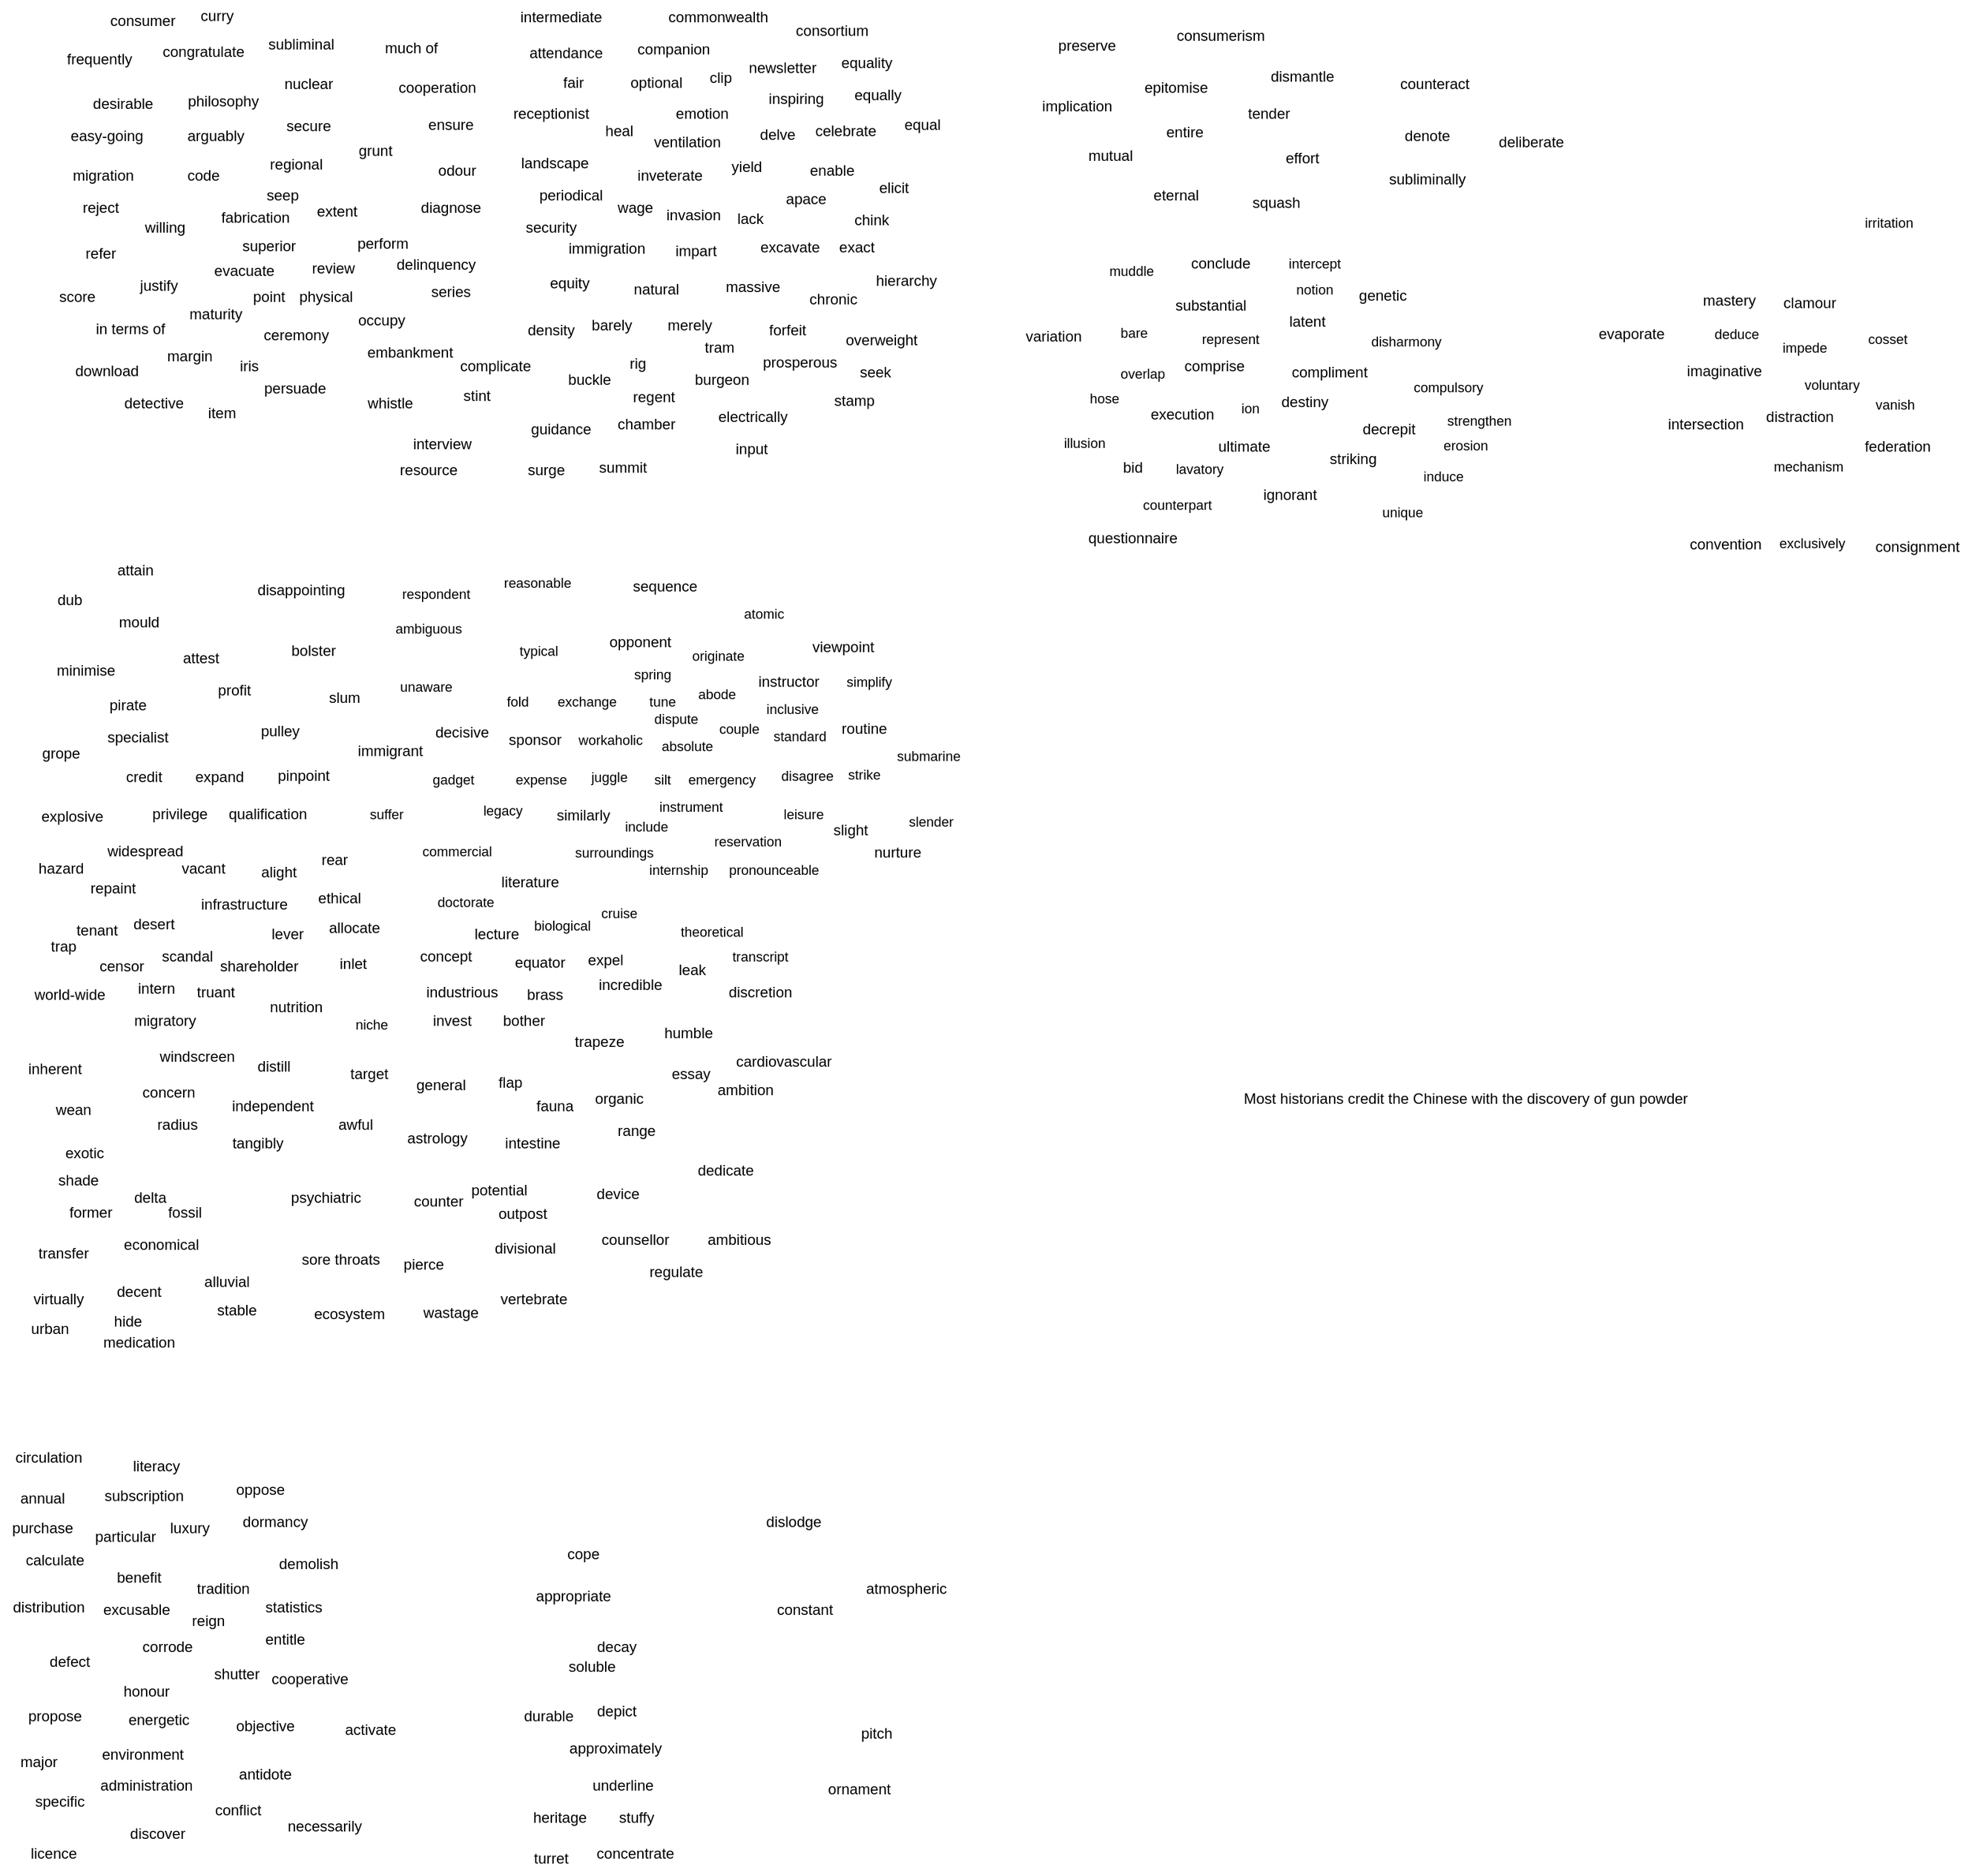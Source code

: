 <mxfile version="22.1.18" type="github">
  <diagram name="2023-11-14 00:12:41" id="VXZyrihvDa2prKkC_Pbu">
    <mxGraphModel dx="1907" dy="609" grid="0" gridSize="10" guides="1" tooltips="1" connect="1" arrows="1" fold="1" page="1" pageScale="1" pageWidth="827" pageHeight="1169" math="0" shadow="0">
      <root>
        <mxCell id="0" />
        <mxCell id="1" parent="0" />
        <mxCell id="0TU3tgzdiiwK1ZsCVm6_-1" value="regent" style="text;html=1;align=center;verticalAlign=middle;resizable=0;points=[];autosize=1;strokeColor=none;fillColor=none;" parent="1" vertex="1">
          <mxGeometry x="-304" y="333.5" width="52" height="26" as="geometry" />
        </mxCell>
        <mxCell id="0TU3tgzdiiwK1ZsCVm6_-3" value="burgeon" style="text;html=1;align=center;verticalAlign=middle;resizable=0;points=[];autosize=1;strokeColor=none;fillColor=none;" parent="1" vertex="1">
          <mxGeometry x="-254.5" y="319.5" width="62" height="26" as="geometry" />
        </mxCell>
        <mxCell id="0TU3tgzdiiwK1ZsCVm6_-4" value="arguably" style="text;html=1;align=center;verticalAlign=middle;resizable=0;points=[];autosize=1;strokeColor=none;fillColor=none;" parent="1" vertex="1">
          <mxGeometry x="-664" y="123" width="64" height="26" as="geometry" />
        </mxCell>
        <mxCell id="0TU3tgzdiiwK1ZsCVm6_-5" value="barely" style="text;html=1;align=center;verticalAlign=middle;resizable=0;points=[];autosize=1;strokeColor=none;fillColor=none;" parent="1" vertex="1">
          <mxGeometry x="-338" y="275.5" width="51" height="26" as="geometry" />
        </mxCell>
        <mxCell id="0TU3tgzdiiwK1ZsCVm6_-7" value="hierarchy" style="text;html=1;align=center;verticalAlign=middle;resizable=0;points=[];autosize=1;strokeColor=none;fillColor=none;" parent="1" vertex="1">
          <mxGeometry x="-107.5" y="239.5" width="67" height="26" as="geometry" />
        </mxCell>
        <mxCell id="0TU3tgzdiiwK1ZsCVm6_-8" value="guidance" style="text;html=1;align=center;verticalAlign=middle;resizable=0;points=[];autosize=1;strokeColor=none;fillColor=none;rotation=0;" parent="1" vertex="1">
          <mxGeometry x="-386.5" y="359.5" width="67" height="26" as="geometry" />
        </mxCell>
        <mxCell id="0TU3tgzdiiwK1ZsCVm6_-11" value="easy-going" style="text;html=1;align=center;verticalAlign=middle;resizable=0;points=[];autosize=1;strokeColor=none;fillColor=none;" parent="1" vertex="1">
          <mxGeometry x="-758.5" y="123" width="77" height="26" as="geometry" />
        </mxCell>
        <mxCell id="0TU3tgzdiiwK1ZsCVm6_-12" value="electrically" style="text;html=1;align=center;verticalAlign=middle;resizable=0;points=[];autosize=1;strokeColor=none;fillColor=none;" parent="1" vertex="1">
          <mxGeometry x="-235.5" y="349.5" width="74" height="26" as="geometry" />
        </mxCell>
        <mxCell id="0TU3tgzdiiwK1ZsCVm6_-13" value="philosophy" style="text;html=1;align=center;verticalAlign=middle;resizable=0;points=[];autosize=1;strokeColor=none;fillColor=none;" parent="1" vertex="1">
          <mxGeometry x="-664" y="95" width="75" height="26" as="geometry" />
        </mxCell>
        <mxCell id="0TU3tgzdiiwK1ZsCVm6_-14" value="chronic" style="text;html=1;align=center;verticalAlign=middle;resizable=0;points=[];autosize=1;strokeColor=none;fillColor=none;" parent="1" vertex="1">
          <mxGeometry x="-161.5" y="254.5" width="57" height="26" as="geometry" />
        </mxCell>
        <mxCell id="0TU3tgzdiiwK1ZsCVm6_-15" value="inveterate" style="text;html=1;align=center;verticalAlign=middle;resizable=0;points=[];autosize=1;strokeColor=none;fillColor=none;" parent="1" vertex="1">
          <mxGeometry x="-300.5" y="154.5" width="71" height="26" as="geometry" />
        </mxCell>
        <mxCell id="0TU3tgzdiiwK1ZsCVm6_-16" value="desirable" style="text;html=1;align=center;verticalAlign=middle;resizable=0;points=[];autosize=1;strokeColor=none;fillColor=none;" parent="1" vertex="1">
          <mxGeometry x="-741" y="97" width="67" height="26" as="geometry" />
        </mxCell>
        <mxCell id="0TU3tgzdiiwK1ZsCVm6_-17" value="consortium" style="text;html=1;align=center;verticalAlign=middle;resizable=0;points=[];autosize=1;strokeColor=none;fillColor=none;" parent="1" vertex="1">
          <mxGeometry x="-173" y="37.5" width="77" height="26" as="geometry" />
        </mxCell>
        <mxCell id="0TU3tgzdiiwK1ZsCVm6_-18" value="buckle" style="text;html=1;align=center;verticalAlign=middle;resizable=0;points=[];autosize=1;strokeColor=none;fillColor=none;" parent="1" vertex="1">
          <mxGeometry x="-357" y="319.5" width="53" height="26" as="geometry" />
        </mxCell>
        <mxCell id="0TU3tgzdiiwK1ZsCVm6_-19" value="curry" style="text;html=1;align=center;verticalAlign=middle;resizable=0;points=[];autosize=1;strokeColor=none;fillColor=none;" parent="1" vertex="1">
          <mxGeometry x="-654" y="26" width="45" height="26" as="geometry" />
        </mxCell>
        <mxCell id="0TU3tgzdiiwK1ZsCVm6_-20" value="subliminal" style="text;html=1;align=center;verticalAlign=middle;resizable=0;points=[];autosize=1;strokeColor=none;fillColor=none;" parent="1" vertex="1">
          <mxGeometry x="-599" y="49" width="71" height="26" as="geometry" />
        </mxCell>
        <mxCell id="0TU3tgzdiiwK1ZsCVm6_-21" value="subliminally" style="text;html=1;align=center;verticalAlign=middle;resizable=0;points=[];autosize=1;strokeColor=none;fillColor=none;" parent="1" vertex="1">
          <mxGeometry x="307" y="158" width="80" height="26" as="geometry" />
        </mxCell>
        <mxCell id="0TU3tgzdiiwK1ZsCVm6_-22" value="chamber" style="text;html=1;align=center;verticalAlign=middle;resizable=0;points=[];autosize=1;strokeColor=none;fillColor=none;" parent="1" vertex="1">
          <mxGeometry x="-317" y="355.5" width="65" height="26" as="geometry" />
        </mxCell>
        <mxCell id="0TU3tgzdiiwK1ZsCVm6_-23" value="frequently" style="text;html=1;align=center;verticalAlign=middle;resizable=0;points=[];autosize=1;strokeColor=none;fillColor=none;" parent="1" vertex="1">
          <mxGeometry x="-762" y="61" width="71" height="26" as="geometry" />
        </mxCell>
        <mxCell id="0TU3tgzdiiwK1ZsCVm6_-24" value="prosperous" style="text;html=1;align=center;verticalAlign=middle;resizable=0;points=[];autosize=1;strokeColor=none;fillColor=none;" parent="1" vertex="1">
          <mxGeometry x="-199" y="305.5" width="78" height="26" as="geometry" />
        </mxCell>
        <mxCell id="0TU3tgzdiiwK1ZsCVm6_-25" value="immigration" style="text;html=1;align=center;verticalAlign=middle;resizable=0;points=[];autosize=1;strokeColor=none;fillColor=none;" parent="1" vertex="1">
          <mxGeometry x="-356" y="213.5" width="80" height="26" as="geometry" />
        </mxCell>
        <mxCell id="0TU3tgzdiiwK1ZsCVm6_-26" value="natural" style="text;html=1;align=center;verticalAlign=middle;resizable=0;points=[];autosize=1;strokeColor=none;fillColor=none;" parent="1" vertex="1">
          <mxGeometry x="-304" y="246.5" width="55" height="26" as="geometry" />
        </mxCell>
        <mxCell id="0TU3tgzdiiwK1ZsCVm6_-27" value="consumer" style="text;html=1;align=center;verticalAlign=middle;resizable=0;points=[];autosize=1;strokeColor=none;fillColor=none;" parent="1" vertex="1">
          <mxGeometry x="-726.5" y="30" width="71" height="26" as="geometry" />
        </mxCell>
        <mxCell id="0TU3tgzdiiwK1ZsCVm6_-28" value="consumerism" style="text;html=1;align=center;verticalAlign=middle;resizable=0;points=[];autosize=1;strokeColor=none;fillColor=none;" parent="1" vertex="1">
          <mxGeometry x="135.88" y="41.5" width="89" height="26" as="geometry" />
        </mxCell>
        <mxCell id="0TU3tgzdiiwK1ZsCVm6_-29" value="equal" style="text;html=1;align=center;verticalAlign=middle;resizable=0;points=[];autosize=1;strokeColor=none;fillColor=none;" parent="1" vertex="1">
          <mxGeometry x="-85" y="113.5" width="47" height="26" as="geometry" />
        </mxCell>
        <mxCell id="0TU3tgzdiiwK1ZsCVm6_-30" value="equality" style="text;html=1;align=center;verticalAlign=middle;resizable=0;points=[];autosize=1;strokeColor=none;fillColor=none;" parent="1" vertex="1">
          <mxGeometry x="-135.5" y="63.5" width="59" height="26" as="geometry" />
        </mxCell>
        <mxCell id="0TU3tgzdiiwK1ZsCVm6_-31" value="equally" style="text;html=1;align=center;verticalAlign=middle;resizable=0;points=[];autosize=1;strokeColor=none;fillColor=none;" parent="1" vertex="1">
          <mxGeometry x="-125" y="89.5" width="56" height="26" as="geometry" />
        </mxCell>
        <mxCell id="0TU3tgzdiiwK1ZsCVm6_-32" value="equity" style="text;html=1;align=center;verticalAlign=middle;resizable=0;points=[];autosize=1;strokeColor=none;fillColor=none;" parent="1" vertex="1">
          <mxGeometry x="-371.5" y="241.5" width="50" height="26" as="geometry" />
        </mxCell>
        <mxCell id="0TU3tgzdiiwK1ZsCVm6_-33" value="excavate" style="text;html=1;align=center;verticalAlign=middle;resizable=0;points=[];autosize=1;strokeColor=none;fillColor=none;" parent="1" vertex="1">
          <mxGeometry x="-201.5" y="212.5" width="66" height="26" as="geometry" />
        </mxCell>
        <mxCell id="0TU3tgzdiiwK1ZsCVm6_-34" value="nuclear" style="text;html=1;align=center;verticalAlign=middle;resizable=0;points=[];autosize=1;strokeColor=none;fillColor=none;" parent="1" vertex="1">
          <mxGeometry x="-586" y="81" width="57" height="26" as="geometry" />
        </mxCell>
        <mxCell id="0TU3tgzdiiwK1ZsCVm6_-36" value="mutual" style="text;html=1;align=center;verticalAlign=middle;resizable=0;points=[];autosize=1;strokeColor=none;fillColor=none;" parent="1" vertex="1">
          <mxGeometry x="64" y="138.5" width="54" height="26" as="geometry" />
        </mxCell>
        <mxCell id="0TU3tgzdiiwK1ZsCVm6_-37" value="density" style="text;html=1;align=center;verticalAlign=middle;resizable=0;points=[];autosize=1;strokeColor=none;fillColor=none;" parent="1" vertex="1">
          <mxGeometry x="-389.5" y="279.5" width="56" height="26" as="geometry" />
        </mxCell>
        <mxCell id="0TU3tgzdiiwK1ZsCVm6_-38" value="massive" style="text;html=1;align=center;verticalAlign=middle;resizable=0;points=[];autosize=1;strokeColor=none;fillColor=none;" parent="1" vertex="1">
          <mxGeometry x="-229.5" y="244.5" width="62" height="26" as="geometry" />
        </mxCell>
        <mxCell id="0TU3tgzdiiwK1ZsCVm6_-39" value="congratulate" style="text;html=1;align=center;verticalAlign=middle;resizable=0;points=[];autosize=1;strokeColor=none;fillColor=none;" parent="1" vertex="1">
          <mxGeometry x="-684.5" y="55" width="84" height="26" as="geometry" />
        </mxCell>
        <mxCell id="0TU3tgzdiiwK1ZsCVm6_-40" value="rig" style="text;html=1;align=center;verticalAlign=middle;resizable=0;points=[];autosize=1;strokeColor=none;fillColor=none;" parent="1" vertex="1">
          <mxGeometry x="-306.5" y="306.5" width="31" height="26" as="geometry" />
        </mxCell>
        <mxCell id="0TU3tgzdiiwK1ZsCVm6_-41" value="input" style="text;html=1;align=center;verticalAlign=middle;resizable=0;points=[];autosize=1;strokeColor=none;fillColor=none;" parent="1" vertex="1">
          <mxGeometry x="-221" y="375.5" width="44" height="26" as="geometry" />
        </mxCell>
        <mxCell id="0TU3tgzdiiwK1ZsCVm6_-42" value="merely" style="text;html=1;align=center;verticalAlign=middle;resizable=0;points=[];autosize=1;strokeColor=none;fillColor=none;" parent="1" vertex="1">
          <mxGeometry x="-276" y="275.5" width="54" height="26" as="geometry" />
        </mxCell>
        <mxCell id="0TU3tgzdiiwK1ZsCVm6_-44" value="impart" style="text;html=1;align=center;verticalAlign=middle;resizable=0;points=[];autosize=1;strokeColor=none;fillColor=none;" parent="1" vertex="1">
          <mxGeometry x="-270" y="215.5" width="51" height="26" as="geometry" />
        </mxCell>
        <mxCell id="0TU3tgzdiiwK1ZsCVm6_-47" value="forfeit" style="text;html=1;align=center;verticalAlign=middle;resizable=0;points=[];autosize=1;strokeColor=none;fillColor=none;" parent="1" vertex="1">
          <mxGeometry x="-194" y="279.5" width="48" height="26" as="geometry" />
        </mxCell>
        <mxCell id="3xi15tTtCJ6_8OuiZ7Pq-2" value="companion" style="text;html=1;align=center;verticalAlign=middle;resizable=0;points=[];autosize=1;strokeColor=none;fillColor=none;" parent="1" vertex="1">
          <mxGeometry x="-300.5" y="52.5" width="77" height="26" as="geometry" />
        </mxCell>
        <mxCell id="3xi15tTtCJ6_8OuiZ7Pq-3" value="counteract" style="text;html=1;align=center;verticalAlign=middle;resizable=0;points=[];autosize=1;strokeColor=none;fillColor=none;" parent="1" vertex="1">
          <mxGeometry x="316" y="81" width="74" height="26" as="geometry" />
        </mxCell>
        <mxCell id="3xi15tTtCJ6_8OuiZ7Pq-4" value="ventilation" style="text;html=1;align=center;verticalAlign=middle;resizable=0;points=[];autosize=1;strokeColor=none;fillColor=none;" parent="1" vertex="1">
          <mxGeometry x="-287" y="127.5" width="72" height="26" as="geometry" />
        </mxCell>
        <mxCell id="3xi15tTtCJ6_8OuiZ7Pq-5" value="intermediate" style="text;html=1;align=center;verticalAlign=middle;resizable=0;points=[];autosize=1;strokeColor=none;fillColor=none;" parent="1" vertex="1">
          <mxGeometry x="-395" y="26.5" width="84" height="26" as="geometry" />
        </mxCell>
        <mxCell id="3xi15tTtCJ6_8OuiZ7Pq-6" value="eternal" style="text;html=1;align=center;verticalAlign=middle;resizable=0;points=[];autosize=1;strokeColor=none;fillColor=none;" parent="1" vertex="1">
          <mxGeometry x="116" y="170.5" width="55" height="26" as="geometry" />
        </mxCell>
        <mxCell id="3xi15tTtCJ6_8OuiZ7Pq-7" value="invasion" style="text;html=1;align=center;verticalAlign=middle;resizable=0;points=[];autosize=1;strokeColor=none;fillColor=none;" parent="1" vertex="1">
          <mxGeometry x="-277" y="186.5" width="62" height="26" as="geometry" />
        </mxCell>
        <mxCell id="3xi15tTtCJ6_8OuiZ7Pq-9" value="celebrate" style="text;html=1;align=center;verticalAlign=middle;resizable=0;points=[];autosize=1;strokeColor=none;fillColor=none;" parent="1" vertex="1">
          <mxGeometry x="-157" y="118.5" width="67" height="26" as="geometry" />
        </mxCell>
        <mxCell id="3xi15tTtCJ6_8OuiZ7Pq-10" value="inspiring" style="text;html=1;align=center;verticalAlign=middle;resizable=0;points=[];autosize=1;strokeColor=none;fillColor=none;" parent="1" vertex="1">
          <mxGeometry x="-195" y="92.5" width="63" height="26" as="geometry" />
        </mxCell>
        <mxCell id="3xi15tTtCJ6_8OuiZ7Pq-11" value="attendance" style="text;html=1;align=center;verticalAlign=middle;resizable=0;points=[];autosize=1;strokeColor=none;fillColor=none;" parent="1" vertex="1">
          <mxGeometry x="-388" y="55.5" width="77" height="26" as="geometry" />
        </mxCell>
        <mxCell id="3xi15tTtCJ6_8OuiZ7Pq-12" value="optional" style="text;html=1;align=center;verticalAlign=middle;resizable=0;points=[];autosize=1;strokeColor=none;fillColor=none;" parent="1" vertex="1">
          <mxGeometry x="-306.5" y="79.5" width="60" height="26" as="geometry" />
        </mxCell>
        <mxCell id="3xi15tTtCJ6_8OuiZ7Pq-13" value="heal" style="text;html=1;align=center;verticalAlign=middle;resizable=0;points=[];autosize=1;strokeColor=none;fillColor=none;" parent="1" vertex="1">
          <mxGeometry x="-327" y="118.5" width="41" height="26" as="geometry" />
        </mxCell>
        <mxCell id="3xi15tTtCJ6_8OuiZ7Pq-14" value="enable" style="text;html=1;align=center;verticalAlign=middle;resizable=0;points=[];autosize=1;strokeColor=none;fillColor=none;" parent="1" vertex="1">
          <mxGeometry x="-161.5" y="150.5" width="54" height="26" as="geometry" />
        </mxCell>
        <mxCell id="3xi15tTtCJ6_8OuiZ7Pq-16" value="dismantle" style="text;html=1;align=center;verticalAlign=middle;resizable=0;points=[];autosize=1;strokeColor=none;fillColor=none;" parent="1" vertex="1">
          <mxGeometry x="211" y="74.5" width="69" height="26" as="geometry" />
        </mxCell>
        <mxCell id="3xi15tTtCJ6_8OuiZ7Pq-17" value="wage" style="text;html=1;align=center;verticalAlign=middle;resizable=0;points=[];autosize=1;strokeColor=none;fillColor=none;" parent="1" vertex="1">
          <mxGeometry x="-317" y="180.5" width="47" height="26" as="geometry" />
        </mxCell>
        <mxCell id="3xi15tTtCJ6_8OuiZ7Pq-18" value="landscape" style="text;html=1;align=center;verticalAlign=middle;resizable=0;points=[];autosize=1;strokeColor=none;fillColor=none;" parent="1" vertex="1">
          <mxGeometry x="-395" y="144.5" width="73" height="26" as="geometry" />
        </mxCell>
        <mxCell id="3xi15tTtCJ6_8OuiZ7Pq-19" value="emotion" style="text;html=1;align=center;verticalAlign=middle;resizable=0;points=[];autosize=1;strokeColor=none;fillColor=none;" parent="1" vertex="1">
          <mxGeometry x="-270" y="104.5" width="61" height="26" as="geometry" />
        </mxCell>
        <mxCell id="3xi15tTtCJ6_8OuiZ7Pq-21" value="commonwealth" style="text;html=1;align=center;verticalAlign=middle;resizable=0;points=[];autosize=1;strokeColor=none;fillColor=none;" parent="1" vertex="1">
          <mxGeometry x="-276" y="26.5" width="99" height="26" as="geometry" />
        </mxCell>
        <mxCell id="3xi15tTtCJ6_8OuiZ7Pq-22" value="newsletter" style="text;html=1;align=center;verticalAlign=middle;resizable=0;points=[];autosize=1;strokeColor=none;fillColor=none;" parent="1" vertex="1">
          <mxGeometry x="-211" y="67.5" width="73" height="26" as="geometry" />
        </mxCell>
        <mxCell id="3xi15tTtCJ6_8OuiZ7Pq-23" value="periodical" style="text;html=1;align=center;verticalAlign=middle;resizable=0;points=[];autosize=1;strokeColor=none;fillColor=none;" parent="1" vertex="1">
          <mxGeometry x="-380" y="170.5" width="69" height="26" as="geometry" />
        </mxCell>
        <mxCell id="3xi15tTtCJ6_8OuiZ7Pq-24" value="receptionist" style="text;html=1;align=center;verticalAlign=middle;resizable=0;points=[];autosize=1;strokeColor=none;fillColor=none;" parent="1" vertex="1">
          <mxGeometry x="-401" y="104.5" width="79" height="26" as="geometry" />
        </mxCell>
        <mxCell id="3xi15tTtCJ6_8OuiZ7Pq-25" value="security&lt;br&gt;" style="text;html=1;align=center;verticalAlign=middle;resizable=0;points=[];autosize=1;strokeColor=none;fillColor=none;" parent="1" vertex="1">
          <mxGeometry x="-391" y="196.5" width="59" height="26" as="geometry" />
        </mxCell>
        <mxCell id="3xi15tTtCJ6_8OuiZ7Pq-26" value="clip" style="text;html=1;align=center;verticalAlign=middle;resizable=0;points=[];autosize=1;strokeColor=none;fillColor=none;" parent="1" vertex="1">
          <mxGeometry x="-242" y="75.5" width="36" height="26" as="geometry" />
        </mxCell>
        <mxCell id="3xi15tTtCJ6_8OuiZ7Pq-27" value="apace" style="text;html=1;align=center;verticalAlign=middle;resizable=0;points=[];autosize=1;strokeColor=none;fillColor=none;" parent="1" vertex="1">
          <mxGeometry x="-180.5" y="173.5" width="51" height="26" as="geometry" />
        </mxCell>
        <mxCell id="3xi15tTtCJ6_8OuiZ7Pq-28" value="yield" style="text;html=1;align=center;verticalAlign=middle;resizable=0;points=[];autosize=1;strokeColor=none;fillColor=none;" parent="1" vertex="1">
          <mxGeometry x="-224.5" y="147.5" width="43" height="26" as="geometry" />
        </mxCell>
        <mxCell id="3xi15tTtCJ6_8OuiZ7Pq-29" value="fair" style="text;html=1;align=center;verticalAlign=middle;resizable=0;points=[];autosize=1;strokeColor=none;fillColor=none;" parent="1" vertex="1">
          <mxGeometry x="-360.5" y="79.5" width="35" height="26" as="geometry" />
        </mxCell>
        <mxCell id="3xi15tTtCJ6_8OuiZ7Pq-30" value="elicit" style="text;html=1;align=center;verticalAlign=middle;resizable=0;points=[];autosize=1;strokeColor=none;fillColor=none;" parent="1" vertex="1">
          <mxGeometry x="-105.5" y="164.5" width="42" height="26" as="geometry" />
        </mxCell>
        <mxCell id="3xi15tTtCJ6_8OuiZ7Pq-31" value="delve" style="text;html=1;align=center;verticalAlign=middle;resizable=0;points=[];autosize=1;strokeColor=none;fillColor=none;" parent="1" vertex="1">
          <mxGeometry x="-202" y="121.5" width="47" height="26" as="geometry" />
        </mxCell>
        <mxCell id="3xi15tTtCJ6_8OuiZ7Pq-32" value="exact" style="text;html=1;align=center;verticalAlign=middle;resizable=0;points=[];autosize=1;strokeColor=none;fillColor=none;" parent="1" vertex="1">
          <mxGeometry x="-138" y="212.5" width="47" height="26" as="geometry" />
        </mxCell>
        <mxCell id="3xi15tTtCJ6_8OuiZ7Pq-33" value="lack" style="text;html=1;align=center;verticalAlign=middle;resizable=0;points=[];autosize=1;strokeColor=none;fillColor=none;" parent="1" vertex="1">
          <mxGeometry x="-219.5" y="189.5" width="39" height="26" as="geometry" />
        </mxCell>
        <mxCell id="3xi15tTtCJ6_8OuiZ7Pq-36" value="grunt" style="text;html=1;align=center;verticalAlign=middle;resizable=0;points=[];autosize=1;strokeColor=none;fillColor=none;" parent="1" vertex="1">
          <mxGeometry x="-526" y="134.5" width="45" height="26" as="geometry" />
        </mxCell>
        <mxCell id="3xi15tTtCJ6_8OuiZ7Pq-37" value="regional" style="text;html=1;align=center;verticalAlign=middle;resizable=0;points=[];autosize=1;strokeColor=none;fillColor=none;" parent="1" vertex="1">
          <mxGeometry x="-598" y="146" width="61" height="26" as="geometry" />
        </mxCell>
        <mxCell id="3xi15tTtCJ6_8OuiZ7Pq-38" value="secure" style="text;html=1;align=center;verticalAlign=middle;resizable=0;points=[];autosize=1;strokeColor=none;fillColor=none;" parent="1" vertex="1">
          <mxGeometry x="-584.5" y="115" width="54" height="26" as="geometry" />
        </mxCell>
        <mxCell id="3xi15tTtCJ6_8OuiZ7Pq-39" value="preserve" style="text;html=1;align=center;verticalAlign=middle;resizable=0;points=[];autosize=1;strokeColor=none;fillColor=none;" parent="1" vertex="1">
          <mxGeometry x="39" y="49.5" width="65" height="26" as="geometry" />
        </mxCell>
        <mxCell id="3xi15tTtCJ6_8OuiZ7Pq-40" value="reject" style="text;html=1;align=center;verticalAlign=middle;resizable=0;points=[];autosize=1;strokeColor=none;fillColor=none;" parent="1" vertex="1">
          <mxGeometry x="-748.5" y="181" width="47" height="26" as="geometry" />
        </mxCell>
        <mxCell id="3xi15tTtCJ6_8OuiZ7Pq-41" value="code" style="text;html=1;align=center;verticalAlign=middle;resizable=0;points=[];autosize=1;strokeColor=none;fillColor=none;" parent="1" vertex="1">
          <mxGeometry x="-664.5" y="155" width="44" height="26" as="geometry" />
        </mxCell>
        <mxCell id="3xi15tTtCJ6_8OuiZ7Pq-42" value="seek" style="text;html=1;align=center;verticalAlign=middle;resizable=0;points=[];autosize=1;strokeColor=none;fillColor=none;" parent="1" vertex="1">
          <mxGeometry x="-121" y="313.5" width="43" height="26" as="geometry" />
        </mxCell>
        <mxCell id="3xi15tTtCJ6_8OuiZ7Pq-43" value="item" style="text;html=1;align=center;verticalAlign=middle;resizable=0;points=[];autosize=1;strokeColor=none;fillColor=none;" parent="1" vertex="1">
          <mxGeometry x="-647.5" y="347" width="41" height="26" as="geometry" />
        </mxCell>
        <mxCell id="3xi15tTtCJ6_8OuiZ7Pq-44" value="effort" style="text;html=1;align=center;verticalAlign=middle;resizable=0;points=[];autosize=1;strokeColor=none;fillColor=none;" parent="1" vertex="1">
          <mxGeometry x="223" y="141" width="45" height="26" as="geometry" />
        </mxCell>
        <mxCell id="3xi15tTtCJ6_8OuiZ7Pq-45" value="point" style="text;html=1;align=center;verticalAlign=middle;resizable=0;points=[];autosize=1;strokeColor=none;fillColor=none;" parent="1" vertex="1">
          <mxGeometry x="-611" y="253" width="44" height="26" as="geometry" />
        </mxCell>
        <mxCell id="3xi15tTtCJ6_8OuiZ7Pq-46" value="review" style="text;html=1;align=center;verticalAlign=middle;resizable=0;points=[];autosize=1;strokeColor=none;fillColor=none;" parent="1" vertex="1">
          <mxGeometry x="-564" y="230" width="53" height="26" as="geometry" />
        </mxCell>
        <mxCell id="3xi15tTtCJ6_8OuiZ7Pq-53" value="series" style="text;html=1;align=center;verticalAlign=middle;resizable=0;points=[];autosize=1;strokeColor=none;fillColor=none;" parent="1" vertex="1">
          <mxGeometry x="-467" y="249" width="50" height="26" as="geometry" />
        </mxCell>
        <mxCell id="3xi15tTtCJ6_8OuiZ7Pq-54" value="variation" style="text;html=1;align=center;verticalAlign=middle;resizable=0;points=[];autosize=1;strokeColor=none;fillColor=none;" parent="1" vertex="1">
          <mxGeometry x="13.75" y="284.5" width="63" height="26" as="geometry" />
        </mxCell>
        <mxCell id="3xi15tTtCJ6_8OuiZ7Pq-55" value="margin" style="text;html=1;align=center;verticalAlign=middle;resizable=0;points=[];autosize=1;strokeColor=none;fillColor=none;" parent="1" vertex="1">
          <mxGeometry x="-681" y="301" width="55" height="26" as="geometry" />
        </mxCell>
        <mxCell id="3xi15tTtCJ6_8OuiZ7Pq-56" value="distraction" style="text;html=1;align=center;verticalAlign=middle;resizable=0;points=[];autosize=1;strokeColor=none;fillColor=none;" parent="1" vertex="1">
          <mxGeometry x="611" y="349.5" width="73" height="26" as="geometry" />
        </mxCell>
        <mxCell id="3xi15tTtCJ6_8OuiZ7Pq-57" value="complicate" style="text;html=1;align=center;verticalAlign=middle;resizable=0;points=[];autosize=1;strokeColor=none;fillColor=none;" parent="1" vertex="1">
          <mxGeometry x="-444" y="309" width="75" height="26" as="geometry" />
        </mxCell>
        <mxCell id="3xi15tTtCJ6_8OuiZ7Pq-59" value="tram" style="text;html=1;align=center;verticalAlign=middle;resizable=0;points=[];autosize=1;strokeColor=none;fillColor=none;" parent="1" vertex="1">
          <mxGeometry x="-246.5" y="293.5" width="42" height="26" as="geometry" />
        </mxCell>
        <mxCell id="3xi15tTtCJ6_8OuiZ7Pq-60" value="maturity" style="text;html=1;align=center;verticalAlign=middle;resizable=0;points=[];autosize=1;strokeColor=none;fillColor=none;" parent="1" vertex="1">
          <mxGeometry x="-663" y="267" width="61" height="26" as="geometry" />
        </mxCell>
        <mxCell id="3xi15tTtCJ6_8OuiZ7Pq-64" value="download" style="text;html=1;align=center;verticalAlign=middle;resizable=0;points=[];autosize=1;strokeColor=none;fillColor=none;" parent="1" vertex="1">
          <mxGeometry x="-754.5" y="313" width="69" height="26" as="geometry" />
        </mxCell>
        <mxCell id="3xi15tTtCJ6_8OuiZ7Pq-66" value="interview" style="text;html=1;align=center;verticalAlign=middle;resizable=0;points=[];autosize=1;strokeColor=none;fillColor=none;" parent="1" vertex="1">
          <mxGeometry x="-482" y="371.5" width="65" height="26" as="geometry" />
        </mxCell>
        <mxCell id="3xi15tTtCJ6_8OuiZ7Pq-67" value="extent" style="text;html=1;align=center;verticalAlign=middle;resizable=0;points=[];autosize=1;strokeColor=none;fillColor=none;" parent="1" vertex="1">
          <mxGeometry x="-560" y="184" width="51" height="26" as="geometry" />
        </mxCell>
        <mxCell id="3xi15tTtCJ6_8OuiZ7Pq-70" value="evacuate" style="text;html=1;align=center;verticalAlign=middle;resizable=0;points=[];autosize=1;strokeColor=none;fillColor=none;" parent="1" vertex="1">
          <mxGeometry x="-643" y="232" width="67" height="26" as="geometry" />
        </mxCell>
        <mxCell id="3xi15tTtCJ6_8OuiZ7Pq-72" value="embankment" style="text;html=1;align=center;verticalAlign=middle;resizable=0;points=[];autosize=1;strokeColor=none;fillColor=none;" parent="1" vertex="1">
          <mxGeometry x="-519" y="298" width="87" height="26" as="geometry" />
        </mxCell>
        <mxCell id="3xi15tTtCJ6_8OuiZ7Pq-74" value="federation" style="text;html=1;align=center;verticalAlign=middle;resizable=0;points=[];autosize=1;strokeColor=none;fillColor=none;" parent="1" vertex="1">
          <mxGeometry x="691.5" y="373.5" width="71" height="26" as="geometry" />
        </mxCell>
        <mxCell id="3xi15tTtCJ6_8OuiZ7Pq-77" value="surge" style="text;html=1;align=center;verticalAlign=middle;resizable=0;points=[];autosize=1;strokeColor=none;fillColor=none;" parent="1" vertex="1">
          <mxGeometry x="-389.5" y="392.5" width="48" height="26" as="geometry" />
        </mxCell>
        <mxCell id="3xi15tTtCJ6_8OuiZ7Pq-78" value="physical" style="text;html=1;align=center;verticalAlign=middle;resizable=0;points=[];autosize=1;strokeColor=none;fillColor=none;" parent="1" vertex="1">
          <mxGeometry x="-573.5" y="253" width="61" height="26" as="geometry" />
        </mxCell>
        <mxCell id="3xi15tTtCJ6_8OuiZ7Pq-79" value="cooperation" style="text;html=1;align=center;verticalAlign=middle;resizable=0;points=[];autosize=1;strokeColor=none;fillColor=none;" parent="1" vertex="1">
          <mxGeometry x="-494" y="84.25" width="81" height="26" as="geometry" />
        </mxCell>
        <mxCell id="3xi15tTtCJ6_8OuiZ7Pq-83" value="persuade" style="text;html=1;align=center;verticalAlign=middle;resizable=0;points=[];autosize=1;strokeColor=none;fillColor=none;" parent="1" vertex="1">
          <mxGeometry x="-602" y="327" width="68" height="26" as="geometry" />
        </mxCell>
        <mxCell id="3xi15tTtCJ6_8OuiZ7Pq-84" value="overweight" style="text;html=1;align=center;verticalAlign=middle;resizable=0;points=[];autosize=1;strokeColor=none;fillColor=none;" parent="1" vertex="1">
          <mxGeometry x="-132" y="287.5" width="76" height="26" as="geometry" />
        </mxCell>
        <mxCell id="3xi15tTtCJ6_8OuiZ7Pq-85" value="stamp" style="text;html=1;align=center;verticalAlign=middle;resizable=0;points=[];autosize=1;strokeColor=none;fillColor=none;" parent="1" vertex="1">
          <mxGeometry x="-142" y="336.5" width="51" height="26" as="geometry" />
        </mxCell>
        <mxCell id="3xi15tTtCJ6_8OuiZ7Pq-86" value="whistle" style="text;html=1;align=center;verticalAlign=middle;resizable=0;points=[];autosize=1;strokeColor=none;fillColor=none;" parent="1" vertex="1">
          <mxGeometry x="-519" y="339" width="55" height="26" as="geometry" />
        </mxCell>
        <mxCell id="3xi15tTtCJ6_8OuiZ7Pq-87" value="detective" style="text;html=1;align=center;verticalAlign=middle;resizable=0;points=[];autosize=1;strokeColor=none;fillColor=none;" parent="1" vertex="1">
          <mxGeometry x="-715" y="339" width="66" height="26" as="geometry" />
        </mxCell>
        <mxCell id="3xi15tTtCJ6_8OuiZ7Pq-89" value="ceremony" style="text;html=1;align=center;verticalAlign=middle;resizable=0;points=[];autosize=1;strokeColor=none;fillColor=none;" parent="1" vertex="1">
          <mxGeometry x="-603" y="284" width="71" height="26" as="geometry" />
        </mxCell>
        <mxCell id="3xi15tTtCJ6_8OuiZ7Pq-90" value="migration" style="text;html=1;align=center;verticalAlign=middle;resizable=0;points=[];autosize=1;strokeColor=none;fillColor=none;" parent="1" vertex="1">
          <mxGeometry x="-757" y="155" width="67" height="26" as="geometry" />
        </mxCell>
        <mxCell id="3xi15tTtCJ6_8OuiZ7Pq-91" value="diagnose" style="text;html=1;align=center;verticalAlign=middle;resizable=0;points=[];autosize=1;strokeColor=none;fillColor=none;" parent="1" vertex="1">
          <mxGeometry x="-475.5" y="181" width="67" height="26" as="geometry" />
        </mxCell>
        <mxCell id="3xi15tTtCJ6_8OuiZ7Pq-92" value="denote" style="text;html=1;align=center;verticalAlign=middle;resizable=0;points=[];autosize=1;strokeColor=none;fillColor=none;" parent="1" vertex="1">
          <mxGeometry x="319.5" y="123" width="55" height="26" as="geometry" />
        </mxCell>
        <mxCell id="3xi15tTtCJ6_8OuiZ7Pq-93" value="chink" style="text;html=1;align=center;verticalAlign=middle;resizable=0;points=[];autosize=1;strokeColor=none;fillColor=none;" parent="1" vertex="1">
          <mxGeometry x="-125" y="190.5" width="46" height="26" as="geometry" />
        </mxCell>
        <mxCell id="3xi15tTtCJ6_8OuiZ7Pq-94" value="iris" style="text;html=1;align=center;verticalAlign=middle;resizable=0;points=[];autosize=1;strokeColor=none;fillColor=none;" parent="1" vertex="1">
          <mxGeometry x="-622" y="309" width="33" height="26" as="geometry" />
        </mxCell>
        <mxCell id="3xi15tTtCJ6_8OuiZ7Pq-95" value="resource" style="text;html=1;align=center;verticalAlign=middle;resizable=0;points=[];autosize=1;strokeColor=none;fillColor=none;" parent="1" vertex="1">
          <mxGeometry x="-492.5" y="392.5" width="65" height="26" as="geometry" />
        </mxCell>
        <mxCell id="3xi15tTtCJ6_8OuiZ7Pq-97" value="entire" style="text;html=1;align=center;verticalAlign=middle;resizable=0;points=[];autosize=1;strokeColor=none;fillColor=none;" parent="1" vertex="1">
          <mxGeometry x="126.63" y="120" width="48" height="26" as="geometry" />
        </mxCell>
        <mxCell id="3xi15tTtCJ6_8OuiZ7Pq-98" value="epitomise" style="text;html=1;align=center;verticalAlign=middle;resizable=0;points=[];autosize=1;strokeColor=none;fillColor=none;" parent="1" vertex="1">
          <mxGeometry x="109" y="84.25" width="69" height="26" as="geometry" />
        </mxCell>
        <mxCell id="3xi15tTtCJ6_8OuiZ7Pq-99" value="much of" style="text;html=1;align=center;verticalAlign=middle;resizable=0;points=[];autosize=1;strokeColor=none;fillColor=none;" parent="1" vertex="1">
          <mxGeometry x="-505" y="52" width="61" height="26" as="geometry" />
        </mxCell>
        <mxCell id="3xi15tTtCJ6_8OuiZ7Pq-100" value="summit" style="text;html=1;align=center;verticalAlign=middle;resizable=0;points=[];autosize=1;strokeColor=none;fillColor=none;" parent="1" vertex="1">
          <mxGeometry x="-332" y="390.5" width="57" height="26" as="geometry" />
        </mxCell>
        <mxCell id="3xi15tTtCJ6_8OuiZ7Pq-101" value="ensure" style="text;html=1;align=center;verticalAlign=middle;resizable=0;points=[];autosize=1;strokeColor=none;fillColor=none;" parent="1" vertex="1">
          <mxGeometry x="-470" y="113.5" width="55" height="26" as="geometry" />
        </mxCell>
        <mxCell id="3xi15tTtCJ6_8OuiZ7Pq-102" value="odour" style="text;html=1;align=center;verticalAlign=middle;resizable=0;points=[];autosize=1;strokeColor=none;fillColor=none;" parent="1" vertex="1">
          <mxGeometry x="-462" y="150.5" width="49" height="26" as="geometry" />
        </mxCell>
        <mxCell id="3xi15tTtCJ6_8OuiZ7Pq-103" value="superior" style="text;html=1;align=center;verticalAlign=middle;resizable=0;points=[];autosize=1;strokeColor=none;fillColor=none;" parent="1" vertex="1">
          <mxGeometry x="-619.5" y="212" width="61" height="26" as="geometry" />
        </mxCell>
        <mxCell id="3xi15tTtCJ6_8OuiZ7Pq-104" value="in terms of" style="text;html=1;align=center;verticalAlign=middle;resizable=0;points=[];autosize=1;strokeColor=none;fillColor=none;" parent="1" vertex="1">
          <mxGeometry x="-738.5" y="279" width="74" height="26" as="geometry" />
        </mxCell>
        <mxCell id="3xi15tTtCJ6_8OuiZ7Pq-105" value="tender" style="text;html=1;align=center;verticalAlign=middle;resizable=0;points=[];autosize=1;strokeColor=none;fillColor=none;" parent="1" vertex="1">
          <mxGeometry x="193" y="104.5" width="52" height="26" as="geometry" />
        </mxCell>
        <mxCell id="3xi15tTtCJ6_8OuiZ7Pq-106" value="willing" style="text;html=1;align=center;verticalAlign=middle;resizable=0;points=[];autosize=1;strokeColor=none;fillColor=none;" parent="1" vertex="1">
          <mxGeometry x="-699" y="197" width="51" height="26" as="geometry" />
        </mxCell>
        <mxCell id="3xi15tTtCJ6_8OuiZ7Pq-110" value="perform" style="text;html=1;align=center;verticalAlign=middle;resizable=0;points=[];autosize=1;strokeColor=none;fillColor=none;" parent="1" vertex="1">
          <mxGeometry x="-527" y="210" width="59" height="26" as="geometry" />
        </mxCell>
        <mxCell id="3xi15tTtCJ6_8OuiZ7Pq-111" value="seep" style="text;html=1;align=center;verticalAlign=middle;resizable=0;points=[];autosize=1;strokeColor=none;fillColor=none;" parent="1" vertex="1">
          <mxGeometry x="-600" y="171" width="44" height="26" as="geometry" />
        </mxCell>
        <mxCell id="3xi15tTtCJ6_8OuiZ7Pq-112" value="delinquency" style="text;html=1;align=center;verticalAlign=middle;resizable=0;points=[];autosize=1;strokeColor=none;fillColor=none;" parent="1" vertex="1">
          <mxGeometry x="-495" y="227" width="82" height="26" as="geometry" />
        </mxCell>
        <mxCell id="3xi15tTtCJ6_8OuiZ7Pq-114" value="deliberate" style="text;html=1;align=center;verticalAlign=middle;resizable=0;points=[];autosize=1;strokeColor=none;fillColor=none;" parent="1" vertex="1">
          <mxGeometry x="395" y="128" width="71" height="26" as="geometry" />
        </mxCell>
        <mxCell id="3xi15tTtCJ6_8OuiZ7Pq-115" value="implication" style="text;html=1;align=center;verticalAlign=middle;resizable=0;points=[];autosize=1;strokeColor=none;fillColor=none;" parent="1" vertex="1">
          <mxGeometry x="26" y="99.25" width="75" height="26" as="geometry" />
        </mxCell>
        <mxCell id="cw-4Pt39BAlQB4cdu-2d-1" value="occupy" style="text;html=1;align=center;verticalAlign=middle;resizable=0;points=[];autosize=1;strokeColor=none;fillColor=none;" parent="1" vertex="1">
          <mxGeometry x="-526" y="272" width="56" height="26" as="geometry" />
        </mxCell>
        <mxCell id="cw-4Pt39BAlQB4cdu-2d-2" value="stint" style="text;html=1;align=center;verticalAlign=middle;resizable=0;points=[];autosize=1;strokeColor=none;fillColor=none;" parent="1" vertex="1">
          <mxGeometry x="-441" y="332.5" width="40" height="26" as="geometry" />
        </mxCell>
        <mxCell id="cw-4Pt39BAlQB4cdu-2d-3" value="fabrication" style="text;html=1;align=center;verticalAlign=middle;resizable=0;points=[];autosize=1;strokeColor=none;fillColor=none;" parent="1" vertex="1">
          <mxGeometry x="-637" y="189" width="73" height="26" as="geometry" />
        </mxCell>
        <mxCell id="cw-4Pt39BAlQB4cdu-2d-4" value="justify" style="text;html=1;align=center;verticalAlign=middle;resizable=0;points=[];autosize=1;strokeColor=none;fillColor=none;" parent="1" vertex="1">
          <mxGeometry x="-702.5" y="244" width="49" height="26" as="geometry" />
        </mxCell>
        <mxCell id="cw-4Pt39BAlQB4cdu-2d-6" value="score" style="text;html=1;align=center;verticalAlign=middle;resizable=0;points=[];autosize=1;strokeColor=none;fillColor=none;" parent="1" vertex="1">
          <mxGeometry x="-768" y="253" width="47" height="26" as="geometry" />
        </mxCell>
        <mxCell id="cw-4Pt39BAlQB4cdu-2d-7" value="squash" style="text;html=1;align=center;verticalAlign=middle;resizable=0;points=[];autosize=1;strokeColor=none;fillColor=none;" parent="1" vertex="1">
          <mxGeometry x="196.88" y="176.5" width="57" height="26" as="geometry" />
        </mxCell>
        <mxCell id="cw-4Pt39BAlQB4cdu-2d-8" value="refer" style="text;html=1;align=center;verticalAlign=middle;resizable=0;points=[];autosize=1;strokeColor=none;fillColor=none;" parent="1" vertex="1">
          <mxGeometry x="-746.5" y="218" width="43" height="26" as="geometry" />
        </mxCell>
        <mxCell id="xpsr8jD4d_S5WM8VYI4Q-1" value="opponent" style="text;html=1;align=center;verticalAlign=middle;resizable=0;points=[];autosize=1;strokeColor=none;fillColor=none;labelBorderColor=none;" parent="1" vertex="1">
          <mxGeometry x="-323.13" y="532.25" width="68" height="26" as="geometry" />
        </mxCell>
        <mxCell id="xpsr8jD4d_S5WM8VYI4Q-2" value="sponsor" style="text;html=1;align=center;verticalAlign=middle;resizable=0;points=[];autosize=1;strokeColor=none;fillColor=none;labelBorderColor=none;" parent="1" vertex="1">
          <mxGeometry x="-404.13" y="611.25" width="61" height="26" as="geometry" />
        </mxCell>
        <mxCell id="xpsr8jD4d_S5WM8VYI4Q-3" value="decisive" style="text;html=1;align=center;verticalAlign=middle;resizable=0;points=[];autosize=1;strokeColor=none;fillColor=none;labelBorderColor=none;" parent="1" vertex="1">
          <mxGeometry x="-463.13" y="605.25" width="61" height="26" as="geometry" />
        </mxCell>
        <mxCell id="xpsr8jD4d_S5WM8VYI4Q-4" value="substantial" style="text;html=1;align=center;verticalAlign=middle;resizable=0;points=[];autosize=1;strokeColor=none;fillColor=none;labelBorderColor=none;" parent="1" vertex="1">
          <mxGeometry x="134.63" y="260.25" width="75" height="26" as="geometry" />
        </mxCell>
        <mxCell id="xpsr8jD4d_S5WM8VYI4Q-5" value="questionnaire" style="text;html=1;align=center;verticalAlign=middle;resizable=0;points=[];autosize=1;strokeColor=none;fillColor=none;labelBorderColor=none;" parent="1" vertex="1">
          <mxGeometry x="63.75" y="447.5" width="90" height="26" as="geometry" />
        </mxCell>
        <mxCell id="xpsr8jD4d_S5WM8VYI4Q-6" value="viewpoint" style="text;html=1;align=center;verticalAlign=middle;resizable=0;points=[];autosize=1;strokeColor=none;fillColor=none;labelBorderColor=none;" parent="1" vertex="1">
          <mxGeometry x="-158.63" y="536.25" width="68" height="26" as="geometry" />
        </mxCell>
        <mxCell id="xpsr8jD4d_S5WM8VYI4Q-7" value="routine" style="text;html=1;align=center;verticalAlign=middle;resizable=0;points=[];autosize=1;strokeColor=none;fillColor=none;labelBorderColor=none;" parent="1" vertex="1">
          <mxGeometry x="-135.63" y="602.25" width="55" height="26" as="geometry" />
        </mxCell>
        <mxCell id="xpsr8jD4d_S5WM8VYI4Q-8" value="instructor" style="text;html=1;align=center;verticalAlign=middle;resizable=0;points=[];autosize=1;strokeColor=none;fillColor=none;labelBorderColor=none;" parent="1" vertex="1">
          <mxGeometry x="-202.63" y="564.25" width="67" height="26" as="geometry" />
        </mxCell>
        <mxCell id="xpsr8jD4d_S5WM8VYI4Q-9" value="nurture" style="text;html=1;align=center;verticalAlign=middle;resizable=0;points=[];autosize=1;strokeColor=none;fillColor=none;labelBorderColor=none;" parent="1" vertex="1">
          <mxGeometry x="-109.38" y="702.25" width="56" height="26" as="geometry" />
        </mxCell>
        <mxCell id="xpsr8jD4d_S5WM8VYI4Q-10" value="slight" style="text;html=1;align=center;verticalAlign=middle;resizable=0;points=[];autosize=1;strokeColor=none;fillColor=none;labelBorderColor=none;" parent="1" vertex="1">
          <mxGeometry x="-142.13" y="684.25" width="46" height="26" as="geometry" />
        </mxCell>
        <mxCell id="xpsr8jD4d_S5WM8VYI4Q-11" value="genetic" style="text;html=1;align=center;verticalAlign=middle;resizable=0;points=[];autosize=1;strokeColor=none;fillColor=none;labelBorderColor=none;" parent="1" vertex="1">
          <mxGeometry x="282.75" y="251.5" width="57" height="26" as="geometry" />
        </mxCell>
        <mxCell id="xpsr8jD4d_S5WM8VYI4Q-12" value="similarly" style="text;html=1;align=center;verticalAlign=middle;resizable=0;points=[];autosize=1;strokeColor=none;fillColor=none;labelBorderColor=none;" parent="1" vertex="1">
          <mxGeometry x="-365.63" y="672.25" width="61" height="26" as="geometry" />
        </mxCell>
        <mxCell id="xpsr8jD4d_S5WM8VYI4Q-13" value="juggle" style="text;html=1;align=center;verticalAlign=middle;resizable=0;points=[];autosize=1;strokeColor=none;fillColor=none;fontSize=11;fontFamily=Helvetica;fontColor=default;labelBorderColor=none;" parent="1" vertex="1">
          <mxGeometry x="-337.63" y="641.25" width="47" height="25" as="geometry" />
        </mxCell>
        <mxCell id="xpsr8jD4d_S5WM8VYI4Q-14" value="literature" style="text;html=1;align=center;verticalAlign=middle;resizable=0;points=[];autosize=1;strokeColor=none;fillColor=none;labelBorderColor=none;" parent="1" vertex="1">
          <mxGeometry x="-408.38" y="726.25" width="61" height="25" as="geometry" />
        </mxCell>
        <mxCell id="xpsr8jD4d_S5WM8VYI4Q-15" value="suffer" style="text;html=1;align=center;verticalAlign=middle;resizable=0;points=[];autosize=1;strokeColor=none;fillColor=none;fontSize=11;fontFamily=Helvetica;fontColor=default;labelBorderColor=none;" parent="1" vertex="1">
          <mxGeometry x="-516.38" y="671.25" width="45" height="25" as="geometry" />
        </mxCell>
        <mxCell id="xpsr8jD4d_S5WM8VYI4Q-16" value="leak" style="text;html=1;align=center;verticalAlign=middle;resizable=0;points=[];autosize=1;strokeColor=none;fillColor=none;labelBorderColor=none;" parent="1" vertex="1">
          <mxGeometry x="-266.63" y="797.25" width="40" height="26" as="geometry" />
        </mxCell>
        <mxCell id="xpsr8jD4d_S5WM8VYI4Q-17" value="impede" style="text;html=1;align=center;verticalAlign=middle;resizable=0;points=[];autosize=1;strokeColor=none;fillColor=none;fontSize=11;fontFamily=Helvetica;fontColor=default;labelBorderColor=none;" parent="1" vertex="1">
          <mxGeometry x="625" y="294.5" width="54" height="25" as="geometry" />
        </mxCell>
        <mxCell id="xpsr8jD4d_S5WM8VYI4Q-18" value="spring" style="text;html=1;align=center;verticalAlign=middle;resizable=0;points=[];autosize=1;strokeColor=none;fillColor=none;fontSize=11;fontFamily=Helvetica;fontColor=default;labelBorderColor=none;" parent="1" vertex="1">
          <mxGeometry x="-303.13" y="558.25" width="48" height="25" as="geometry" />
        </mxCell>
        <mxCell id="xpsr8jD4d_S5WM8VYI4Q-19" value="biological" style="text;html=1;align=center;verticalAlign=middle;resizable=0;points=[];autosize=1;strokeColor=none;fillColor=none;fontSize=11;fontFamily=Helvetica;fontColor=default;labelBorderColor=none;" parent="1" vertex="1">
          <mxGeometry x="-384.13" y="761.25" width="64" height="25" as="geometry" />
        </mxCell>
        <mxCell id="xpsr8jD4d_S5WM8VYI4Q-20" value="deduce" style="text;html=1;align=center;verticalAlign=middle;resizable=0;points=[];autosize=1;strokeColor=none;fillColor=none;fontSize=11;fontFamily=Helvetica;fontColor=default;labelBorderColor=none;" parent="1" vertex="1">
          <mxGeometry x="569.5" y="283.75" width="54" height="25" as="geometry" />
        </mxCell>
        <mxCell id="xpsr8jD4d_S5WM8VYI4Q-21" value="doctorate" style="text;html=1;align=center;verticalAlign=middle;resizable=0;points=[];autosize=1;strokeColor=none;fillColor=none;fontSize=11;fontFamily=Helvetica;fontColor=default;labelBorderColor=none;" parent="1" vertex="1">
          <mxGeometry x="-462.01" y="742.25" width="64" height="25" as="geometry" />
        </mxCell>
        <mxCell id="xpsr8jD4d_S5WM8VYI4Q-22" value="absolute" style="text;html=1;align=center;verticalAlign=middle;resizable=0;points=[];autosize=1;strokeColor=none;fillColor=none;fontSize=11;fontFamily=Helvetica;fontColor=default;labelBorderColor=none;" parent="1" vertex="1">
          <mxGeometry x="-280.63" y="616.25" width="60" height="25" as="geometry" />
        </mxCell>
        <mxCell id="xpsr8jD4d_S5WM8VYI4Q-23" value="theoretical" style="text;html=1;align=center;verticalAlign=middle;resizable=0;points=[];autosize=1;strokeColor=none;fillColor=none;fontSize=11;fontFamily=Helvetica;fontColor=default;labelBorderColor=none;" parent="1" vertex="1">
          <mxGeometry x="-265.13" y="766.25" width="69" height="25" as="geometry" />
        </mxCell>
        <mxCell id="xpsr8jD4d_S5WM8VYI4Q-24" value="internship" style="text;html=1;align=center;verticalAlign=middle;resizable=0;points=[];autosize=1;strokeColor=none;fillColor=none;fontSize=11;fontFamily=Helvetica;fontColor=default;labelBorderColor=none;" parent="1" vertex="1">
          <mxGeometry x="-290.63" y="716.25" width="66" height="25" as="geometry" />
        </mxCell>
        <mxCell id="xpsr8jD4d_S5WM8VYI4Q-25" value="slender" style="text;html=1;align=center;verticalAlign=middle;resizable=0;points=[];autosize=1;strokeColor=none;fillColor=none;fontSize=11;fontFamily=Helvetica;fontColor=default;" parent="1" vertex="1">
          <mxGeometry x="-80.63" y="677.25" width="54" height="25" as="geometry" />
        </mxCell>
        <mxCell id="xpsr8jD4d_S5WM8VYI4Q-26" value="respondent" style="text;html=1;align=center;verticalAlign=middle;resizable=0;points=[];autosize=1;strokeColor=none;fillColor=none;fontSize=11;fontFamily=Helvetica;fontColor=default;" parent="1" vertex="1">
          <mxGeometry x="-491" y="493.25" width="73" height="25" as="geometry" />
        </mxCell>
        <mxCell id="xpsr8jD4d_S5WM8VYI4Q-27" value="surroundings" style="text;html=1;align=center;verticalAlign=middle;resizable=0;points=[];autosize=1;strokeColor=none;fillColor=none;fontSize=11;fontFamily=Helvetica;fontColor=default;" parent="1" vertex="1">
          <mxGeometry x="-350.63" y="702.25" width="82" height="25" as="geometry" />
        </mxCell>
        <mxCell id="xpsr8jD4d_S5WM8VYI4Q-28" value="couple" style="text;html=1;align=center;verticalAlign=middle;resizable=0;points=[];autosize=1;strokeColor=none;fillColor=none;fontSize=11;fontFamily=Helvetica;fontColor=default;" parent="1" vertex="1">
          <mxGeometry x="-233.63" y="602.25" width="50" height="25" as="geometry" />
        </mxCell>
        <mxCell id="xpsr8jD4d_S5WM8VYI4Q-29" value="voluntary" style="text;html=1;align=center;verticalAlign=middle;resizable=0;points=[];autosize=1;strokeColor=none;fillColor=none;fontSize=11;fontFamily=Helvetica;fontColor=default;" parent="1" vertex="1">
          <mxGeometry x="642" y="324.5" width="63" height="25" as="geometry" />
        </mxCell>
        <mxCell id="xpsr8jD4d_S5WM8VYI4Q-30" value="submarine" style="text;html=1;align=center;verticalAlign=middle;resizable=0;points=[];autosize=1;strokeColor=none;fillColor=none;fontSize=11;fontFamily=Helvetica;fontColor=default;" parent="1" vertex="1">
          <mxGeometry x="-90.63" y="624.25" width="69" height="25" as="geometry" />
        </mxCell>
        <mxCell id="xpsr8jD4d_S5WM8VYI4Q-31" value="commercial" style="text;html=1;align=center;verticalAlign=middle;resizable=0;points=[];autosize=1;strokeColor=none;fillColor=none;fontSize=11;fontFamily=Helvetica;fontColor=default;" parent="1" vertex="1">
          <mxGeometry x="-473.88" y="701.25" width="74" height="25" as="geometry" />
        </mxCell>
        <mxCell id="xpsr8jD4d_S5WM8VYI4Q-32" value="notion" style="text;html=1;align=center;verticalAlign=middle;resizable=0;points=[];autosize=1;strokeColor=none;fillColor=none;fontSize=11;fontFamily=Helvetica;fontColor=default;" parent="1" vertex="1">
          <mxGeometry x="232.38" y="247.25" width="48" height="25" as="geometry" />
        </mxCell>
        <mxCell id="xpsr8jD4d_S5WM8VYI4Q-33" value="lavatory" style="text;html=1;align=center;verticalAlign=middle;resizable=0;points=[];autosize=1;strokeColor=none;fillColor=none;fontSize=11;fontFamily=Helvetica;fontColor=default;" parent="1" vertex="1">
          <mxGeometry x="134.63" y="392.25" width="57" height="25" as="geometry" />
        </mxCell>
        <mxCell id="xpsr8jD4d_S5WM8VYI4Q-34" value="niche" style="text;html=1;align=center;verticalAlign=middle;resizable=0;points=[];autosize=1;strokeColor=none;fillColor=none;fontSize=11;fontFamily=Helvetica;fontColor=default;" parent="1" vertex="1">
          <mxGeometry x="-527.95" y="841.25" width="44" height="25" as="geometry" />
        </mxCell>
        <mxCell id="xpsr8jD4d_S5WM8VYI4Q-35" value="fold" style="text;html=1;align=center;verticalAlign=middle;resizable=0;points=[];autosize=1;strokeColor=none;fillColor=none;fontSize=11;fontFamily=Helvetica;fontColor=default;" parent="1" vertex="1">
          <mxGeometry x="-406.13" y="580.25" width="36" height="25" as="geometry" />
        </mxCell>
        <mxCell id="xpsr8jD4d_S5WM8VYI4Q-36" value="instrument" style="text;html=1;align=center;verticalAlign=middle;resizable=0;points=[];autosize=1;strokeColor=none;fillColor=none;fontSize=11;fontFamily=Helvetica;fontColor=default;" parent="1" vertex="1">
          <mxGeometry x="-282.63" y="665.25" width="69" height="25" as="geometry" />
        </mxCell>
        <mxCell id="xpsr8jD4d_S5WM8VYI4Q-37" value="simplify" style="text;html=1;align=center;verticalAlign=middle;resizable=0;points=[];autosize=1;strokeColor=none;fillColor=none;fontSize=11;fontFamily=Helvetica;fontColor=default;" parent="1" vertex="1">
          <mxGeometry x="-131.63" y="564.25" width="55" height="25" as="geometry" />
        </mxCell>
        <mxCell id="xpsr8jD4d_S5WM8VYI4Q-38" value="irritation" style="text;html=1;align=center;verticalAlign=middle;resizable=0;points=[];autosize=1;strokeColor=none;fillColor=none;fontSize=11;fontFamily=Helvetica;fontColor=default;" parent="1" vertex="1">
          <mxGeometry x="691.5" y="193" width="57" height="25" as="geometry" />
        </mxCell>
        <mxCell id="xpsr8jD4d_S5WM8VYI4Q-39" value="compulsory" style="text;html=1;align=center;verticalAlign=middle;resizable=0;points=[];autosize=1;strokeColor=none;fillColor=none;fontSize=11;fontFamily=Helvetica;fontColor=default;" parent="1" vertex="1">
          <mxGeometry x="326.75" y="326.25" width="74" height="25" as="geometry" />
        </mxCell>
        <mxCell id="xpsr8jD4d_S5WM8VYI4Q-40" value="expense" style="text;html=1;align=center;verticalAlign=middle;resizable=0;points=[];autosize=1;strokeColor=none;fillColor=none;fontSize=11;fontFamily=Helvetica;fontColor=default;" parent="1" vertex="1">
          <mxGeometry x="-399.13" y="643.25" width="60" height="25" as="geometry" />
        </mxCell>
        <mxCell id="xpsr8jD4d_S5WM8VYI4Q-41" value="muddle" style="text;html=1;align=center;verticalAlign=middle;resizable=0;points=[];autosize=1;strokeColor=none;fillColor=none;fontSize=11;fontFamily=Helvetica;fontColor=default;" parent="1" vertex="1">
          <mxGeometry x="80.63" y="232.5" width="54" height="25" as="geometry" />
        </mxCell>
        <mxCell id="xpsr8jD4d_S5WM8VYI4Q-42" value="originate" style="text;html=1;align=center;verticalAlign=middle;resizable=0;points=[];autosize=1;strokeColor=none;fillColor=none;fontSize=11;fontFamily=Helvetica;fontColor=default;" parent="1" vertex="1">
          <mxGeometry x="-255.63" y="543.25" width="60" height="25" as="geometry" />
        </mxCell>
        <mxCell id="xpsr8jD4d_S5WM8VYI4Q-43" value="induce" style="text;html=1;align=center;verticalAlign=middle;resizable=0;points=[];autosize=1;strokeColor=none;fillColor=none;fontSize=11;fontFamily=Helvetica;fontColor=default;" parent="1" vertex="1">
          <mxGeometry x="334.75" y="398.25" width="50" height="25" as="geometry" />
        </mxCell>
        <mxCell id="xpsr8jD4d_S5WM8VYI4Q-44" value="exchange&lt;br&gt;" style="text;html=1;align=center;verticalAlign=middle;resizable=0;points=[];autosize=1;strokeColor=none;fillColor=none;fontSize=11;fontFamily=Helvetica;fontColor=default;" parent="1" vertex="1">
          <mxGeometry x="-364.63" y="580.25" width="66" height="25" as="geometry" />
        </mxCell>
        <mxCell id="xpsr8jD4d_S5WM8VYI4Q-45" value="atomic" style="text;html=1;align=center;verticalAlign=middle;resizable=0;points=[];autosize=1;strokeColor=none;fillColor=none;fontSize=11;fontFamily=Helvetica;fontColor=default;" parent="1" vertex="1">
          <mxGeometry x="-213.63" y="509.25" width="50" height="25" as="geometry" />
        </mxCell>
        <mxCell id="xpsr8jD4d_S5WM8VYI4Q-46" value="disharmony" style="text;html=1;align=center;verticalAlign=middle;resizable=0;points=[];autosize=1;strokeColor=none;fillColor=none;fontSize=11;fontFamily=Helvetica;fontColor=default;" parent="1" vertex="1">
          <mxGeometry x="292.75" y="289.5" width="75" height="25" as="geometry" />
        </mxCell>
        <mxCell id="xpsr8jD4d_S5WM8VYI4Q-47" value="cosset" style="text;html=1;align=center;verticalAlign=middle;resizable=0;points=[];autosize=1;strokeColor=none;fillColor=none;fontSize=11;fontFamily=Helvetica;fontColor=default;" parent="1" vertex="1">
          <mxGeometry x="693.5" y="287.5" width="50" height="25" as="geometry" />
        </mxCell>
        <mxCell id="xpsr8jD4d_S5WM8VYI4Q-48" value="unique" style="text;html=1;align=center;verticalAlign=middle;resizable=0;points=[];autosize=1;strokeColor=none;fillColor=none;fontSize=11;fontFamily=Helvetica;fontColor=default;" parent="1" vertex="1">
          <mxGeometry x="301.75" y="427.75" width="51" height="25" as="geometry" />
        </mxCell>
        <mxCell id="xpsr8jD4d_S5WM8VYI4Q-49" value="disagree" style="text;html=1;align=center;verticalAlign=middle;resizable=0;points=[];autosize=1;strokeColor=none;fillColor=none;fontSize=11;fontFamily=Helvetica;fontColor=default;" parent="1" vertex="1">
          <mxGeometry x="-183.63" y="640.25" width="60" height="25" as="geometry" />
        </mxCell>
        <mxCell id="xpsr8jD4d_S5WM8VYI4Q-50" value="silt" style="text;html=1;align=center;verticalAlign=middle;resizable=0;points=[];autosize=1;strokeColor=none;fillColor=none;fontSize=11;fontFamily=Helvetica;fontColor=default;" parent="1" vertex="1">
          <mxGeometry x="-286.63" y="643.25" width="31" height="25" as="geometry" />
        </mxCell>
        <mxCell id="xpsr8jD4d_S5WM8VYI4Q-51" value="inclusive" style="text;html=1;align=center;verticalAlign=middle;resizable=0;points=[];autosize=1;strokeColor=none;fillColor=none;fontSize=11;fontFamily=Helvetica;fontColor=default;" parent="1" vertex="1">
          <mxGeometry x="-195.63" y="586.25" width="60" height="25" as="geometry" />
        </mxCell>
        <mxCell id="xpsr8jD4d_S5WM8VYI4Q-52" value="reservation" style="text;html=1;align=center;verticalAlign=middle;resizable=0;points=[];autosize=1;strokeColor=none;fillColor=none;fontSize=11;fontFamily=Helvetica;fontColor=default;" parent="1" vertex="1">
          <mxGeometry x="-237.63" y="693.25" width="72" height="25" as="geometry" />
        </mxCell>
        <mxCell id="xpsr8jD4d_S5WM8VYI4Q-53" value="transcript" style="text;html=1;align=center;verticalAlign=middle;resizable=0;points=[];autosize=1;strokeColor=none;fillColor=none;fontSize=11;fontFamily=Helvetica;fontColor=default;" parent="1" vertex="1">
          <mxGeometry x="-223.88" y="786.25" width="63" height="25" as="geometry" />
        </mxCell>
        <mxCell id="xpsr8jD4d_S5WM8VYI4Q-54" value="include" style="text;html=1;align=center;verticalAlign=middle;resizable=0;points=[];autosize=1;strokeColor=none;fillColor=none;fontSize=11;fontFamily=Helvetica;fontColor=default;" parent="1" vertex="1">
          <mxGeometry x="-310.13" y="681.25" width="53" height="25" as="geometry" />
        </mxCell>
        <mxCell id="xpsr8jD4d_S5WM8VYI4Q-55" value="reasonable" style="text;html=1;align=center;verticalAlign=middle;resizable=0;points=[];autosize=1;strokeColor=none;fillColor=none;fontSize=11;fontFamily=Helvetica;fontColor=default;" parent="1" vertex="1">
          <mxGeometry x="-408.38" y="484.25" width="72" height="25" as="geometry" />
        </mxCell>
        <mxCell id="xpsr8jD4d_S5WM8VYI4Q-56" value="abode" style="text;html=1;align=center;verticalAlign=middle;resizable=0;points=[];autosize=1;strokeColor=none;fillColor=none;fontSize=11;fontFamily=Helvetica;fontColor=default;" parent="1" vertex="1">
          <mxGeometry x="-251.63" y="574.25" width="49" height="25" as="geometry" />
        </mxCell>
        <mxCell id="xpsr8jD4d_S5WM8VYI4Q-57" value="gadget" style="text;html=1;align=center;verticalAlign=middle;resizable=0;points=[];autosize=1;strokeColor=none;fillColor=none;fontSize=11;fontFamily=Helvetica;fontColor=default;" parent="1" vertex="1">
          <mxGeometry x="-466.13" y="643.25" width="52" height="25" as="geometry" />
        </mxCell>
        <mxCell id="xpsr8jD4d_S5WM8VYI4Q-58" value="emergency" style="text;html=1;align=center;verticalAlign=middle;resizable=0;points=[];autosize=1;strokeColor=none;fillColor=none;fontSize=11;fontFamily=Helvetica;fontColor=default;" parent="1" vertex="1">
          <mxGeometry x="-258.63" y="643.25" width="72" height="25" as="geometry" />
        </mxCell>
        <mxCell id="xpsr8jD4d_S5WM8VYI4Q-59" value="legacy" style="text;html=1;align=center;verticalAlign=middle;resizable=0;points=[];autosize=1;strokeColor=none;fillColor=none;fontSize=11;fontFamily=Helvetica;fontColor=default;" parent="1" vertex="1">
          <mxGeometry x="-424.63" y="668.25" width="50" height="25" as="geometry" />
        </mxCell>
        <mxCell id="xpsr8jD4d_S5WM8VYI4Q-60" value="leisure" style="text;html=1;align=center;verticalAlign=middle;resizable=0;points=[];autosize=1;strokeColor=none;fillColor=none;fontSize=11;fontFamily=Helvetica;fontColor=default;" parent="1" vertex="1">
          <mxGeometry x="-181.63" y="671.25" width="50" height="25" as="geometry" />
        </mxCell>
        <mxCell id="xpsr8jD4d_S5WM8VYI4Q-61" value="overlap" style="text;html=1;align=center;verticalAlign=middle;resizable=0;points=[];autosize=1;strokeColor=none;fillColor=none;fontSize=11;fontFamily=Helvetica;fontColor=default;" parent="1" vertex="1">
          <mxGeometry x="89.75" y="315" width="54" height="25" as="geometry" />
        </mxCell>
        <mxCell id="xpsr8jD4d_S5WM8VYI4Q-62" value="counterpart" style="text;html=1;align=center;verticalAlign=middle;resizable=0;points=[];autosize=1;strokeColor=none;fillColor=none;fontSize=11;fontFamily=Helvetica;fontColor=default;" parent="1" vertex="1">
          <mxGeometry x="108.25" y="421.5" width="74" height="25" as="geometry" />
        </mxCell>
        <mxCell id="xpsr8jD4d_S5WM8VYI4Q-63" value="tune" style="text;html=1;align=center;verticalAlign=middle;resizable=0;points=[];autosize=1;strokeColor=none;fillColor=none;fontSize=11;fontFamily=Helvetica;fontColor=default;" parent="1" vertex="1">
          <mxGeometry x="-290.63" y="580.25" width="39" height="25" as="geometry" />
        </mxCell>
        <mxCell id="xpsr8jD4d_S5WM8VYI4Q-64" value="strike" style="text;html=1;align=center;verticalAlign=middle;resizable=0;points=[];autosize=1;strokeColor=none;fillColor=none;fontSize=11;fontFamily=Helvetica;fontColor=default;" parent="1" vertex="1">
          <mxGeometry x="-129.63" y="639.25" width="44" height="25" as="geometry" />
        </mxCell>
        <mxCell id="xpsr8jD4d_S5WM8VYI4Q-65" value="ambiguous" style="text;html=1;align=center;verticalAlign=middle;resizable=0;points=[];autosize=1;strokeColor=none;fillColor=none;fontSize=11;fontFamily=Helvetica;fontColor=default;" parent="1" vertex="1">
          <mxGeometry x="-495.88" y="521.25" width="72" height="25" as="geometry" />
        </mxCell>
        <mxCell id="xpsr8jD4d_S5WM8VYI4Q-66" value="represent" style="text;html=1;align=center;verticalAlign=middle;resizable=0;points=[];autosize=1;strokeColor=none;fillColor=none;fontSize=11;fontFamily=Helvetica;fontColor=default;" parent="1" vertex="1">
          <mxGeometry x="155.63" y="287.5" width="64" height="25" as="geometry" />
        </mxCell>
        <mxCell id="xpsr8jD4d_S5WM8VYI4Q-67" value="mechanism" style="text;html=1;align=center;verticalAlign=middle;resizable=0;points=[];autosize=1;strokeColor=none;fillColor=none;fontSize=11;fontFamily=Helvetica;fontColor=default;" parent="1" vertex="1">
          <mxGeometry x="617.5" y="390.5" width="74" height="25" as="geometry" />
        </mxCell>
        <mxCell id="xpsr8jD4d_S5WM8VYI4Q-68" value="dispute" style="text;html=1;align=center;verticalAlign=middle;resizable=0;points=[];autosize=1;strokeColor=none;fillColor=none;fontSize=11;fontFamily=Helvetica;fontColor=default;" parent="1" vertex="1">
          <mxGeometry x="-286.63" y="594.25" width="53" height="25" as="geometry" />
        </mxCell>
        <mxCell id="xpsr8jD4d_S5WM8VYI4Q-69" value="standard" style="text;html=1;align=center;verticalAlign=middle;resizable=0;points=[];autosize=1;strokeColor=none;fillColor=none;fontSize=11;fontFamily=Helvetica;fontColor=default;" parent="1" vertex="1">
          <mxGeometry x="-190.63" y="608.25" width="61" height="25" as="geometry" />
        </mxCell>
        <mxCell id="xpsr8jD4d_S5WM8VYI4Q-70" value="typical" style="text;html=1;align=center;verticalAlign=middle;resizable=0;points=[];autosize=1;strokeColor=none;fillColor=none;fontSize=11;fontFamily=Helvetica;fontColor=default;" parent="1" vertex="1">
          <mxGeometry x="-395.5" y="539.25" width="49" height="25" as="geometry" />
        </mxCell>
        <mxCell id="xpsr8jD4d_S5WM8VYI4Q-71" value="strengthen" style="text;html=1;align=center;verticalAlign=middle;resizable=0;points=[];autosize=1;strokeColor=none;fillColor=none;fontSize=11;fontFamily=Helvetica;fontColor=default;" parent="1" vertex="1">
          <mxGeometry x="354.25" y="353.5" width="70" height="25" as="geometry" />
        </mxCell>
        <mxCell id="xpsr8jD4d_S5WM8VYI4Q-72" value="workaholic" style="text;html=1;align=center;verticalAlign=middle;resizable=0;points=[];autosize=1;strokeColor=none;fillColor=none;fontSize=11;fontFamily=Helvetica;fontColor=default;" parent="1" vertex="1">
          <mxGeometry x="-347.63" y="611.25" width="70" height="25" as="geometry" />
        </mxCell>
        <mxCell id="xpsr8jD4d_S5WM8VYI4Q-73" value="unaware" style="text;html=1;align=center;verticalAlign=middle;resizable=0;points=[];autosize=1;strokeColor=none;fillColor=none;fontSize=11;fontFamily=Helvetica;fontColor=default;" parent="1" vertex="1">
          <mxGeometry x="-492.38" y="568.25" width="60" height="25" as="geometry" />
        </mxCell>
        <mxCell id="xpsr8jD4d_S5WM8VYI4Q-74" value="erosion" style="text;html=1;align=center;verticalAlign=middle;resizable=0;points=[];autosize=1;strokeColor=none;fillColor=none;fontSize=11;fontFamily=Helvetica;fontColor=default;" parent="1" vertex="1">
          <mxGeometry x="351.38" y="373.5" width="54" height="25" as="geometry" />
        </mxCell>
        <mxCell id="xpsr8jD4d_S5WM8VYI4Q-75" value="exclusively" style="text;html=1;align=center;verticalAlign=middle;resizable=0;points=[];autosize=1;strokeColor=none;fillColor=none;fontSize=11;fontFamily=Helvetica;fontColor=default;" parent="1" vertex="1">
          <mxGeometry x="622.5" y="452.75" width="71" height="25" as="geometry" />
        </mxCell>
        <mxCell id="xpsr8jD4d_S5WM8VYI4Q-76" value="pronounceable" style="text;html=1;align=center;verticalAlign=middle;resizable=0;points=[];autosize=1;strokeColor=none;fillColor=none;fontSize=11;fontFamily=Helvetica;fontColor=default;" parent="1" vertex="1">
          <mxGeometry x="-226.63" y="716.25" width="91" height="25" as="geometry" />
        </mxCell>
        <mxCell id="xpsr8jD4d_S5WM8VYI4Q-77" value="ion" style="text;html=1;align=center;verticalAlign=middle;resizable=0;points=[];autosize=1;strokeColor=none;fillColor=none;fontSize=11;fontFamily=Helvetica;fontColor=default;" parent="1" vertex="1">
          <mxGeometry x="187.75" y="343.75" width="33" height="25" as="geometry" />
        </mxCell>
        <mxCell id="xpsr8jD4d_S5WM8VYI4Q-78" value="vanish" style="text;html=1;align=center;verticalAlign=middle;resizable=0;points=[];autosize=1;strokeColor=none;fillColor=none;fontSize=11;fontFamily=Helvetica;fontColor=default;" parent="1" vertex="1">
          <mxGeometry x="700" y="340" width="50" height="25" as="geometry" />
        </mxCell>
        <mxCell id="xpsr8jD4d_S5WM8VYI4Q-79" value="bare" style="text;html=1;align=center;verticalAlign=middle;resizable=0;points=[];autosize=1;strokeColor=none;fillColor=none;fontSize=11;fontFamily=Helvetica;fontColor=default;" parent="1" vertex="1">
          <mxGeometry x="89.75" y="282.5" width="40" height="25" as="geometry" />
        </mxCell>
        <mxCell id="xpsr8jD4d_S5WM8VYI4Q-80" value="intercept" style="text;html=1;align=center;verticalAlign=middle;resizable=0;points=[];autosize=1;strokeColor=none;fillColor=none;fontSize=11;fontFamily=Helvetica;fontColor=default;" parent="1" vertex="1">
          <mxGeometry x="226.38" y="226.5" width="60" height="25" as="geometry" />
        </mxCell>
        <mxCell id="xpsr8jD4d_S5WM8VYI4Q-81" value="hose" style="text;html=1;align=center;verticalAlign=middle;resizable=0;points=[];autosize=1;strokeColor=none;fillColor=none;fontSize=11;fontFamily=Helvetica;fontColor=default;" parent="1" vertex="1">
          <mxGeometry x="64.75" y="335.25" width="42" height="25" as="geometry" />
        </mxCell>
        <mxCell id="xpsr8jD4d_S5WM8VYI4Q-82" value="cruise" style="text;html=1;align=center;verticalAlign=middle;resizable=0;points=[];autosize=1;strokeColor=none;fillColor=none;fontSize=11;fontFamily=Helvetica;fontColor=default;" parent="1" vertex="1">
          <mxGeometry x="-329.38" y="751.25" width="47" height="25" as="geometry" />
        </mxCell>
        <mxCell id="xpsr8jD4d_S5WM8VYI4Q-83" value="illusion" style="text;html=1;align=center;verticalAlign=middle;resizable=0;points=[];autosize=1;strokeColor=none;fillColor=none;fontSize=11;fontFamily=Helvetica;fontColor=default;" parent="1" vertex="1">
          <mxGeometry x="43.75" y="371.75" width="52" height="25" as="geometry" />
        </mxCell>
        <mxCell id="xpsr8jD4d_S5WM8VYI4Q-84" value="pierce" style="text;html=1;align=center;verticalAlign=middle;resizable=0;points=[];autosize=1;strokeColor=none;fillColor=none;" parent="1" vertex="1">
          <mxGeometry x="-489.88" y="1035.25" width="51" height="26" as="geometry" />
        </mxCell>
        <mxCell id="xpsr8jD4d_S5WM8VYI4Q-85" value="incredible" style="text;html=1;align=center;verticalAlign=middle;resizable=0;points=[];autosize=1;strokeColor=none;fillColor=none;" parent="1" vertex="1">
          <mxGeometry x="-331.63" y="809.25" width="69" height="26" as="geometry" />
        </mxCell>
        <mxCell id="xpsr8jD4d_S5WM8VYI4Q-86" value="vertebrate" style="text;html=1;align=center;verticalAlign=middle;resizable=0;points=[];autosize=1;strokeColor=none;fillColor=none;" parent="1" vertex="1">
          <mxGeometry x="-411.13" y="1063.25" width="72" height="26" as="geometry" />
        </mxCell>
        <mxCell id="xpsr8jD4d_S5WM8VYI4Q-87" value="industrious" style="text;html=1;align=center;verticalAlign=middle;resizable=0;points=[];autosize=1;strokeColor=none;fillColor=none;" parent="1" vertex="1">
          <mxGeometry x="-470.63" y="815.25" width="76" height="26" as="geometry" />
        </mxCell>
        <mxCell id="xpsr8jD4d_S5WM8VYI4Q-88" value="intestine" style="text;html=1;align=center;verticalAlign=middle;resizable=0;points=[];autosize=1;strokeColor=none;fillColor=none;" parent="1" vertex="1">
          <mxGeometry x="-407.38" y="937.25" width="63" height="26" as="geometry" />
        </mxCell>
        <mxCell id="xpsr8jD4d_S5WM8VYI4Q-89" value="outpost" style="text;html=1;align=center;verticalAlign=middle;resizable=0;points=[];autosize=1;strokeColor=none;fillColor=none;" parent="1" vertex="1">
          <mxGeometry x="-412.63" y="994.25" width="57" height="26" as="geometry" />
        </mxCell>
        <mxCell id="xpsr8jD4d_S5WM8VYI4Q-90" value="general" style="text;html=1;align=center;verticalAlign=middle;resizable=0;points=[];autosize=1;strokeColor=none;fillColor=none;" parent="1" vertex="1">
          <mxGeometry x="-478.88" y="890.25" width="58" height="26" as="geometry" />
        </mxCell>
        <mxCell id="xpsr8jD4d_S5WM8VYI4Q-91" value="bother" style="text;html=1;align=center;verticalAlign=middle;resizable=0;points=[];autosize=1;strokeColor=none;fillColor=none;" parent="1" vertex="1">
          <mxGeometry x="-408.63" y="838.25" width="52" height="26" as="geometry" />
        </mxCell>
        <mxCell id="xpsr8jD4d_S5WM8VYI4Q-92" value="consignment" style="text;html=1;align=center;verticalAlign=middle;resizable=0;points=[];autosize=1;strokeColor=none;fillColor=none;" parent="1" vertex="1">
          <mxGeometry x="700" y="455" width="86" height="26" as="geometry" />
        </mxCell>
        <mxCell id="xpsr8jD4d_S5WM8VYI4Q-93" value="convention" style="text;html=1;align=center;verticalAlign=middle;resizable=0;points=[];autosize=1;strokeColor=none;fillColor=none;" parent="1" vertex="1">
          <mxGeometry x="549.5" y="452.75" width="76" height="26" as="geometry" />
        </mxCell>
        <mxCell id="xpsr8jD4d_S5WM8VYI4Q-94" value="organic" style="text;html=1;align=center;verticalAlign=middle;resizable=0;points=[];autosize=1;strokeColor=none;fillColor=none;" parent="1" vertex="1">
          <mxGeometry x="-334.38" y="901.25" width="57" height="26" as="geometry" />
        </mxCell>
        <mxCell id="xpsr8jD4d_S5WM8VYI4Q-95" value="trapeze" style="text;html=1;align=center;verticalAlign=middle;resizable=0;points=[];autosize=1;strokeColor=none;fillColor=none;" parent="1" vertex="1">
          <mxGeometry x="-351.13" y="855.25" width="58" height="26" as="geometry" />
        </mxCell>
        <mxCell id="xpsr8jD4d_S5WM8VYI4Q-96" value="intersection" style="text;html=1;align=center;verticalAlign=middle;resizable=0;points=[];autosize=1;strokeColor=none;fillColor=none;" parent="1" vertex="1">
          <mxGeometry x="532" y="355.5" width="79" height="26" as="geometry" />
        </mxCell>
        <mxCell id="xpsr8jD4d_S5WM8VYI4Q-97" value="concept" style="text;html=1;align=center;verticalAlign=middle;resizable=0;points=[];autosize=1;strokeColor=none;fillColor=none;" parent="1" vertex="1">
          <mxGeometry x="-476.13" y="786.25" width="60" height="26" as="geometry" />
        </mxCell>
        <mxCell id="xpsr8jD4d_S5WM8VYI4Q-98" value="cardiovascular" style="text;html=1;align=center;verticalAlign=middle;resizable=0;points=[];autosize=1;strokeColor=none;fillColor=none;" parent="1" vertex="1">
          <mxGeometry x="-220.38" y="871.25" width="95" height="26" as="geometry" />
        </mxCell>
        <mxCell id="xpsr8jD4d_S5WM8VYI4Q-99" value="humble" style="text;html=1;align=center;verticalAlign=middle;resizable=0;points=[];autosize=1;strokeColor=none;fillColor=none;" parent="1" vertex="1">
          <mxGeometry x="-278.38" y="848.25" width="57" height="26" as="geometry" />
        </mxCell>
        <mxCell id="xpsr8jD4d_S5WM8VYI4Q-100" value="lecture" style="text;html=1;align=center;verticalAlign=middle;resizable=0;points=[];autosize=1;strokeColor=none;fillColor=none;" parent="1" vertex="1">
          <mxGeometry x="-432.38" y="768.25" width="54" height="26" as="geometry" />
        </mxCell>
        <mxCell id="xpsr8jD4d_S5WM8VYI4Q-101" value="counter" style="text;html=1;align=center;verticalAlign=middle;resizable=0;points=[];autosize=1;strokeColor=none;fillColor=none;" parent="1" vertex="1">
          <mxGeometry x="-481.01" y="984.25" width="58" height="26" as="geometry" />
        </mxCell>
        <mxCell id="xpsr8jD4d_S5WM8VYI4Q-102" value="brass" style="text;html=1;align=center;verticalAlign=middle;resizable=0;points=[];autosize=1;strokeColor=none;fillColor=none;" parent="1" vertex="1">
          <mxGeometry x="-389.13" y="817.25" width="47" height="26" as="geometry" />
        </mxCell>
        <mxCell id="xpsr8jD4d_S5WM8VYI4Q-103" value="fauna" style="text;html=1;align=center;verticalAlign=middle;resizable=0;points=[];autosize=1;strokeColor=none;fillColor=none;" parent="1" vertex="1">
          <mxGeometry x="-381.63" y="907.25" width="48" height="26" as="geometry" />
        </mxCell>
        <mxCell id="xpsr8jD4d_S5WM8VYI4Q-104" value="expel" style="text;html=1;align=center;verticalAlign=middle;resizable=0;points=[];autosize=1;strokeColor=none;fillColor=none;" parent="1" vertex="1">
          <mxGeometry x="-340.13" y="789.25" width="47" height="26" as="geometry" />
        </mxCell>
        <mxCell id="xpsr8jD4d_S5WM8VYI4Q-105" value="equator" style="text;html=1;align=center;verticalAlign=middle;resizable=0;points=[];autosize=1;strokeColor=none;fillColor=none;" parent="1" vertex="1">
          <mxGeometry x="-399.13" y="791.25" width="59" height="26" as="geometry" />
        </mxCell>
        <mxCell id="xpsr8jD4d_S5WM8VYI4Q-106" value="divisional" style="text;html=1;align=center;verticalAlign=middle;resizable=0;points=[];autosize=1;strokeColor=none;fillColor=none;" parent="1" vertex="1">
          <mxGeometry x="-415.38" y="1022.25" width="67" height="26" as="geometry" />
        </mxCell>
        <mxCell id="xpsr8jD4d_S5WM8VYI4Q-107" value="invest" style="text;html=1;align=center;verticalAlign=middle;resizable=0;points=[];autosize=1;strokeColor=none;fillColor=none;" parent="1" vertex="1">
          <mxGeometry x="-465.13" y="838.25" width="49" height="26" as="geometry" />
        </mxCell>
        <mxCell id="xpsr8jD4d_S5WM8VYI4Q-108" value="essay" style="text;html=1;align=center;verticalAlign=middle;resizable=0;points=[];autosize=1;strokeColor=none;fillColor=none;" parent="1" vertex="1">
          <mxGeometry x="-272.38" y="881.25" width="49" height="26" as="geometry" />
        </mxCell>
        <mxCell id="xpsr8jD4d_S5WM8VYI4Q-109" value="dedicate" style="text;html=1;align=center;verticalAlign=middle;resizable=0;points=[];autosize=1;strokeColor=none;fillColor=none;" parent="1" vertex="1">
          <mxGeometry x="-251.63" y="959.25" width="63" height="26" as="geometry" />
        </mxCell>
        <mxCell id="xpsr8jD4d_S5WM8VYI4Q-110" value="astrology" style="text;html=1;align=center;verticalAlign=middle;resizable=0;points=[];autosize=1;strokeColor=none;fillColor=none;" parent="1" vertex="1">
          <mxGeometry x="-486.51" y="933.25" width="67" height="26" as="geometry" />
        </mxCell>
        <mxCell id="xpsr8jD4d_S5WM8VYI4Q-111" value="attain" style="text;html=1;align=center;verticalAlign=middle;resizable=0;points=[];autosize=1;strokeColor=none;fillColor=none;" parent="1" vertex="1">
          <mxGeometry x="-721" y="474" width="47" height="26" as="geometry" />
        </mxCell>
        <mxCell id="xpsr8jD4d_S5WM8VYI4Q-112" value="ambition" style="text;html=1;align=center;verticalAlign=middle;resizable=0;points=[];autosize=1;strokeColor=none;fillColor=none;" parent="1" vertex="1">
          <mxGeometry x="-235.38" y="894.25" width="63" height="26" as="geometry" />
        </mxCell>
        <mxCell id="xpsr8jD4d_S5WM8VYI4Q-113" value="range" style="text;html=1;align=center;verticalAlign=middle;resizable=0;points=[];autosize=1;strokeColor=none;fillColor=none;" parent="1" vertex="1">
          <mxGeometry x="-316.63" y="927.25" width="49" height="26" as="geometry" />
        </mxCell>
        <mxCell id="xpsr8jD4d_S5WM8VYI4Q-114" value="ultimate" style="text;html=1;align=center;verticalAlign=middle;resizable=0;points=[];autosize=1;strokeColor=none;fillColor=none;" parent="1" vertex="1">
          <mxGeometry x="169.38" y="373.5" width="60" height="26" as="geometry" />
        </mxCell>
        <mxCell id="xpsr8jD4d_S5WM8VYI4Q-115" value="counsellor" style="text;html=1;align=center;verticalAlign=middle;resizable=0;points=[];autosize=1;strokeColor=none;fillColor=none;" parent="1" vertex="1">
          <mxGeometry x="-329.51" y="1015.25" width="73" height="26" as="geometry" />
        </mxCell>
        <mxCell id="xpsr8jD4d_S5WM8VYI4Q-116" value="flap" style="text;html=1;align=center;verticalAlign=middle;resizable=0;points=[];autosize=1;strokeColor=none;fillColor=none;" parent="1" vertex="1">
          <mxGeometry x="-412.63" y="888.25" width="37" height="26" as="geometry" />
        </mxCell>
        <mxCell id="xpsr8jD4d_S5WM8VYI4Q-117" value="wastage" style="text;html=1;align=center;verticalAlign=middle;resizable=0;points=[];autosize=1;strokeColor=none;fillColor=none;" parent="1" vertex="1">
          <mxGeometry x="-473.88" y="1074.25" width="63" height="26" as="geometry" />
        </mxCell>
        <mxCell id="xpsr8jD4d_S5WM8VYI4Q-118" value="dub" style="text;html=1;align=center;verticalAlign=middle;resizable=0;points=[];autosize=1;strokeColor=none;fillColor=none;" parent="1" vertex="1">
          <mxGeometry x="-769.38" y="498" width="38" height="26" as="geometry" />
        </mxCell>
        <mxCell id="xpsr8jD4d_S5WM8VYI4Q-119" value="device" style="text;html=1;align=center;verticalAlign=middle;resizable=0;points=[];autosize=1;strokeColor=none;fillColor=none;" parent="1" vertex="1">
          <mxGeometry x="-333.51" y="978.25" width="53" height="26" as="geometry" />
        </mxCell>
        <mxCell id="xpsr8jD4d_S5WM8VYI4Q-120" value="regulate" style="text;html=1;align=center;verticalAlign=middle;resizable=0;points=[];autosize=1;strokeColor=none;fillColor=none;" parent="1" vertex="1">
          <mxGeometry x="-290.63" y="1041.25" width="61" height="26" as="geometry" />
        </mxCell>
        <mxCell id="xpsr8jD4d_S5WM8VYI4Q-121" value="mould" style="text;html=1;align=center;verticalAlign=middle;resizable=0;points=[];autosize=1;strokeColor=none;fillColor=none;" parent="1" vertex="1">
          <mxGeometry x="-719.25" y="516" width="51" height="26" as="geometry" />
        </mxCell>
        <mxCell id="xpsr8jD4d_S5WM8VYI4Q-122" value="potential" style="text;html=1;align=center;verticalAlign=middle;resizable=0;points=[];autosize=1;strokeColor=none;fillColor=none;" parent="1" vertex="1">
          <mxGeometry x="-434.25" y="975.25" width="63" height="26" as="geometry" />
        </mxCell>
        <mxCell id="xpsr8jD4d_S5WM8VYI4Q-123" value="discretion" style="text;html=1;align=center;verticalAlign=middle;resizable=0;points=[];autosize=1;strokeColor=none;fillColor=none;" parent="1" vertex="1">
          <mxGeometry x="-226.88" y="815.25" width="69" height="26" as="geometry" />
        </mxCell>
        <mxCell id="xpsr8jD4d_S5WM8VYI4Q-124" value="ambitious" style="text;html=1;align=center;verticalAlign=middle;resizable=0;points=[];autosize=1;strokeColor=none;fillColor=none;" parent="1" vertex="1">
          <mxGeometry x="-243.13" y="1015.25" width="69" height="26" as="geometry" />
        </mxCell>
        <mxCell id="xpsr8jD4d_S5WM8VYI4Q-125" value="clamour" style="text;html=1;align=center;verticalAlign=middle;resizable=0;points=[];autosize=1;strokeColor=none;fillColor=none;" parent="1" vertex="1">
          <mxGeometry x="625" y="257.75" width="61" height="26" as="geometry" />
        </mxCell>
        <mxCell id="xpsr8jD4d_S5WM8VYI4Q-126" value="striking" style="text;html=1;align=center;verticalAlign=middle;resizable=0;points=[];autosize=1;strokeColor=none;fillColor=none;" parent="1" vertex="1">
          <mxGeometry x="258.88" y="383.5" width="56" height="26" as="geometry" />
        </mxCell>
        <mxCell id="xpsr8jD4d_S5WM8VYI4Q-127" value="pirate" style="text;html=1;align=center;verticalAlign=middle;resizable=0;points=[];autosize=1;strokeColor=none;fillColor=none;" parent="1" vertex="1">
          <mxGeometry x="-727" y="583" width="48" height="26" as="geometry" />
        </mxCell>
        <mxCell id="xpsr8jD4d_S5WM8VYI4Q-128" value="attest" style="text;html=1;align=center;verticalAlign=middle;resizable=0;points=[];autosize=1;strokeColor=none;fillColor=none;" parent="1" vertex="1">
          <mxGeometry x="-667.5" y="545" width="47" height="26" as="geometry" />
        </mxCell>
        <mxCell id="xpsr8jD4d_S5WM8VYI4Q-129" value="minimise" style="text;html=1;align=center;verticalAlign=middle;resizable=0;points=[];autosize=1;strokeColor=none;fillColor=none;" parent="1" vertex="1">
          <mxGeometry x="-769.38" y="555" width="65" height="26" as="geometry" />
        </mxCell>
        <mxCell id="xpsr8jD4d_S5WM8VYI4Q-130" value="imaginative" style="text;html=1;align=center;verticalAlign=middle;resizable=0;points=[];autosize=1;strokeColor=none;fillColor=none;" parent="1" vertex="1">
          <mxGeometry x="547" y="313" width="79" height="26" as="geometry" />
        </mxCell>
        <mxCell id="xpsr8jD4d_S5WM8VYI4Q-131" value="profit" style="text;html=1;align=center;verticalAlign=middle;resizable=0;points=[];autosize=1;strokeColor=none;fillColor=none;" parent="1" vertex="1">
          <mxGeometry x="-639.37" y="571" width="45" height="26" as="geometry" />
        </mxCell>
        <mxCell id="xpsr8jD4d_S5WM8VYI4Q-132" value="decrepit" style="text;html=1;align=center;verticalAlign=middle;resizable=0;points=[];autosize=1;strokeColor=none;fillColor=none;" parent="1" vertex="1">
          <mxGeometry x="285.75" y="360.25" width="61" height="26" as="geometry" />
        </mxCell>
        <mxCell id="xpsr8jD4d_S5WM8VYI4Q-133" value="ignorant" style="text;html=1;align=center;verticalAlign=middle;resizable=0;points=[];autosize=1;strokeColor=none;fillColor=none;" parent="1" vertex="1">
          <mxGeometry x="205.75" y="413.25" width="61" height="26" as="geometry" />
        </mxCell>
        <mxCell id="xpsr8jD4d_S5WM8VYI4Q-134" value="mastery" style="text;html=1;align=center;verticalAlign=middle;resizable=0;points=[];autosize=1;strokeColor=none;fillColor=none;" parent="1" vertex="1">
          <mxGeometry x="560" y="256" width="61" height="26" as="geometry" />
        </mxCell>
        <mxCell id="xpsr8jD4d_S5WM8VYI4Q-135" value="pinpoint" style="text;html=1;align=center;verticalAlign=middle;resizable=0;points=[];autosize=1;strokeColor=none;fillColor=none;" parent="1" vertex="1">
          <mxGeometry x="-590.62" y="640" width="60" height="26" as="geometry" />
        </mxCell>
        <mxCell id="xpsr8jD4d_S5WM8VYI4Q-136" value="pulley" style="text;html=1;align=center;verticalAlign=middle;resizable=0;points=[];autosize=1;strokeColor=none;fillColor=none;" parent="1" vertex="1">
          <mxGeometry x="-605" y="604" width="49" height="26" as="geometry" />
        </mxCell>
        <mxCell id="xpsr8jD4d_S5WM8VYI4Q-137" value="privilege" style="text;html=1;align=center;verticalAlign=middle;resizable=0;points=[];autosize=1;strokeColor=none;fillColor=none;" parent="1" vertex="1">
          <mxGeometry x="-692.25" y="670.5" width="63" height="26" as="geometry" />
        </mxCell>
        <mxCell id="xpsr8jD4d_S5WM8VYI4Q-138" value="infrastructure" style="text;html=1;align=center;verticalAlign=middle;resizable=0;points=[];autosize=1;strokeColor=none;fillColor=none;" parent="1" vertex="1">
          <mxGeometry x="-653.38" y="743.5" width="88" height="26" as="geometry" />
        </mxCell>
        <mxCell id="xpsr8jD4d_S5WM8VYI4Q-139" value="allocate" style="text;html=1;align=center;verticalAlign=middle;resizable=0;points=[];autosize=1;strokeColor=none;fillColor=none;" parent="1" vertex="1">
          <mxGeometry x="-550" y="763" width="59" height="26" as="geometry" />
        </mxCell>
        <mxCell id="xpsr8jD4d_S5WM8VYI4Q-140" value="qualification" style="text;html=1;align=center;verticalAlign=middle;resizable=0;points=[];autosize=1;strokeColor=none;fillColor=none;" parent="1" vertex="1">
          <mxGeometry x="-630.19" y="670.5" width="81" height="26" as="geometry" />
        </mxCell>
        <mxCell id="xpsr8jD4d_S5WM8VYI4Q-141" value="expand" style="text;html=1;align=center;verticalAlign=middle;resizable=0;points=[];autosize=1;strokeColor=none;fillColor=none;" parent="1" vertex="1">
          <mxGeometry x="-658" y="640.5" width="57" height="26" as="geometry" />
        </mxCell>
        <mxCell id="xpsr8jD4d_S5WM8VYI4Q-142" value="trap" style="text;html=1;align=center;verticalAlign=middle;resizable=0;points=[];autosize=1;strokeColor=none;fillColor=none;" parent="1" vertex="1">
          <mxGeometry x="-774.87" y="777.5" width="39" height="26" as="geometry" />
        </mxCell>
        <mxCell id="xpsr8jD4d_S5WM8VYI4Q-143" value="intern" style="text;html=1;align=center;verticalAlign=middle;resizable=0;points=[];autosize=1;strokeColor=none;fillColor=none;" parent="1" vertex="1">
          <mxGeometry x="-704.12" y="811.5" width="48" height="26" as="geometry" />
        </mxCell>
        <mxCell id="xpsr8jD4d_S5WM8VYI4Q-144" value="repaint" style="text;html=1;align=center;verticalAlign=middle;resizable=0;points=[];autosize=1;strokeColor=none;fillColor=none;" parent="1" vertex="1">
          <mxGeometry x="-742.38" y="730.5" width="55" height="26" as="geometry" />
        </mxCell>
        <mxCell id="xpsr8jD4d_S5WM8VYI4Q-145" value="specialist" style="text;html=1;align=center;verticalAlign=middle;resizable=0;points=[];autosize=1;strokeColor=none;fillColor=none;" parent="1" vertex="1">
          <mxGeometry x="-728.69" y="609" width="67" height="26" as="geometry" />
        </mxCell>
        <mxCell id="xpsr8jD4d_S5WM8VYI4Q-146" value="migratory" style="text;html=1;align=center;verticalAlign=middle;resizable=0;points=[];autosize=1;strokeColor=none;fillColor=none;" parent="1" vertex="1">
          <mxGeometry x="-707.37" y="837.5" width="68" height="26" as="geometry" />
        </mxCell>
        <mxCell id="xpsr8jD4d_S5WM8VYI4Q-147" value="inlet" style="text;html=1;align=center;verticalAlign=middle;resizable=0;points=[];autosize=1;strokeColor=none;fillColor=none;" parent="1" vertex="1">
          <mxGeometry x="-541.38" y="792" width="40" height="26" as="geometry" />
        </mxCell>
        <mxCell id="xpsr8jD4d_S5WM8VYI4Q-148" value="nutrition" style="text;html=1;align=center;verticalAlign=middle;resizable=0;points=[];autosize=1;strokeColor=none;fillColor=none;" parent="1" vertex="1">
          <mxGeometry x="-597.5" y="827" width="61" height="26" as="geometry" />
        </mxCell>
        <mxCell id="xpsr8jD4d_S5WM8VYI4Q-149" value="censor" style="text;html=1;align=center;verticalAlign=middle;resizable=0;points=[];autosize=1;strokeColor=none;fillColor=none;" parent="1" vertex="1">
          <mxGeometry x="-734.87" y="794" width="54" height="26" as="geometry" />
        </mxCell>
        <mxCell id="xpsr8jD4d_S5WM8VYI4Q-150" value="widespread" style="text;html=1;align=center;verticalAlign=middle;resizable=0;points=[];autosize=1;strokeColor=none;fillColor=none;" parent="1" vertex="1">
          <mxGeometry x="-728.5" y="701" width="79" height="26" as="geometry" />
        </mxCell>
        <mxCell id="xpsr8jD4d_S5WM8VYI4Q-151" value="hazard" style="text;html=1;align=center;verticalAlign=middle;resizable=0;points=[];autosize=1;strokeColor=none;fillColor=none;" parent="1" vertex="1">
          <mxGeometry x="-785" y="715" width="55" height="26" as="geometry" />
        </mxCell>
        <mxCell id="xpsr8jD4d_S5WM8VYI4Q-152" value="rear" style="text;html=1;align=center;verticalAlign=middle;resizable=0;points=[];autosize=1;strokeColor=none;fillColor=none;" parent="1" vertex="1">
          <mxGeometry x="-555.38" y="708" width="39" height="26" as="geometry" />
        </mxCell>
        <mxCell id="xpsr8jD4d_S5WM8VYI4Q-153" value="shareholder" style="text;html=1;align=center;verticalAlign=middle;resizable=0;points=[];autosize=1;strokeColor=none;fillColor=none;" parent="1" vertex="1">
          <mxGeometry x="-637.38" y="794" width="81" height="26" as="geometry" />
        </mxCell>
        <mxCell id="xpsr8jD4d_S5WM8VYI4Q-154" value="bid" style="text;html=1;align=center;verticalAlign=middle;resizable=0;points=[];autosize=1;strokeColor=none;fillColor=none;" parent="1" vertex="1">
          <mxGeometry x="91.75" y="391.25" width="34" height="26" as="geometry" />
        </mxCell>
        <mxCell id="xpsr8jD4d_S5WM8VYI4Q-155" value="alight" style="text;html=1;align=center;verticalAlign=middle;resizable=0;points=[];autosize=1;strokeColor=none;fillColor=none;" parent="1" vertex="1">
          <mxGeometry x="-605" y="717.5" width="47" height="26" as="geometry" />
        </mxCell>
        <mxCell id="xpsr8jD4d_S5WM8VYI4Q-156" value="credit" style="text;html=1;align=center;verticalAlign=middle;resizable=0;points=[];autosize=1;strokeColor=none;fillColor=none;" parent="1" vertex="1">
          <mxGeometry x="-713.75" y="640.5" width="47" height="26" as="geometry" />
        </mxCell>
        <mxCell id="xpsr8jD4d_S5WM8VYI4Q-157" value="Most historians credit the Chinese with the discovery of gun powder" style="text;html=1;align=center;verticalAlign=middle;resizable=0;points=[];autosize=1;strokeColor=none;fillColor=none;" parent="1" vertex="1">
          <mxGeometry x="189" y="901.25" width="377" height="26" as="geometry" />
        </mxCell>
        <mxCell id="xpsr8jD4d_S5WM8VYI4Q-158" value="desert" style="text;html=1;align=center;verticalAlign=middle;resizable=0;points=[];autosize=1;strokeColor=none;fillColor=none;" parent="1" vertex="1">
          <mxGeometry x="-707.37" y="759.5" width="51" height="26" as="geometry" />
        </mxCell>
        <mxCell id="xpsr8jD4d_S5WM8VYI4Q-159" value="conclude" style="text;html=1;align=center;verticalAlign=middle;resizable=0;points=[];autosize=1;strokeColor=none;fillColor=none;" parent="1" vertex="1">
          <mxGeometry x="146.75" y="225.5" width="66" height="26" as="geometry" />
        </mxCell>
        <mxCell id="xpsr8jD4d_S5WM8VYI4Q-160" value="explosive" style="text;html=1;align=center;verticalAlign=middle;resizable=0;points=[];autosize=1;strokeColor=none;fillColor=none;" parent="1" vertex="1">
          <mxGeometry x="-781.75" y="673" width="68" height="26" as="geometry" />
        </mxCell>
        <mxCell id="xpsr8jD4d_S5WM8VYI4Q-161" value="inherent" style="text;html=1;align=center;verticalAlign=middle;resizable=0;points=[];autosize=1;strokeColor=none;fillColor=none;" parent="1" vertex="1">
          <mxGeometry x="-793" y="877.25" width="61" height="26" as="geometry" />
        </mxCell>
        <mxCell id="xpsr8jD4d_S5WM8VYI4Q-162" value="world-wide" style="text;html=1;align=center;verticalAlign=middle;resizable=0;points=[];autosize=1;strokeColor=none;fillColor=none;" parent="1" vertex="1">
          <mxGeometry x="-787.87" y="817" width="75" height="26" as="geometry" />
        </mxCell>
        <mxCell id="xpsr8jD4d_S5WM8VYI4Q-163" value="grope" style="text;html=1;align=center;verticalAlign=middle;resizable=0;points=[];autosize=1;strokeColor=none;fillColor=none;" parent="1" vertex="1">
          <mxGeometry x="-781.88" y="622" width="49" height="26" as="geometry" />
        </mxCell>
        <mxCell id="xpsr8jD4d_S5WM8VYI4Q-164" value="lever" style="text;html=1;align=center;verticalAlign=middle;resizable=0;points=[];autosize=1;strokeColor=none;fillColor=none;" parent="1" vertex="1">
          <mxGeometry x="-596" y="768" width="44" height="26" as="geometry" />
        </mxCell>
        <mxCell id="xpsr8jD4d_S5WM8VYI4Q-165" value="ethical" style="text;html=1;align=center;verticalAlign=middle;resizable=0;points=[];autosize=1;strokeColor=none;fillColor=none;" parent="1" vertex="1">
          <mxGeometry x="-559" y="739" width="53" height="26" as="geometry" />
        </mxCell>
        <mxCell id="xpsr8jD4d_S5WM8VYI4Q-166" value="vacant" style="text;html=1;align=center;verticalAlign=middle;resizable=0;points=[];autosize=1;strokeColor=none;fillColor=none;" parent="1" vertex="1">
          <mxGeometry x="-668.25" y="715" width="53" height="26" as="geometry" />
        </mxCell>
        <mxCell id="xpsr8jD4d_S5WM8VYI4Q-167" value="truant" style="text;html=1;align=center;verticalAlign=middle;resizable=0;points=[];autosize=1;strokeColor=none;fillColor=none;" parent="1" vertex="1">
          <mxGeometry x="-656.12" y="814.5" width="49" height="26" as="geometry" />
        </mxCell>
        <mxCell id="xpsr8jD4d_S5WM8VYI4Q-168" value="scandal" style="text;html=1;align=center;verticalAlign=middle;resizable=0;points=[];autosize=1;strokeColor=none;fillColor=none;" parent="1" vertex="1">
          <mxGeometry x="-684.87" y="785.5" width="59" height="26" as="geometry" />
        </mxCell>
        <mxCell id="xpsr8jD4d_S5WM8VYI4Q-169" value="latent" style="text;html=1;align=center;verticalAlign=middle;resizable=0;points=[];autosize=1;strokeColor=none;fillColor=none;" parent="1" vertex="1">
          <mxGeometry x="226.38" y="272.5" width="47" height="26" as="geometry" />
        </mxCell>
        <mxCell id="xpsr8jD4d_S5WM8VYI4Q-170" value="tenant" style="text;html=1;align=center;verticalAlign=middle;resizable=0;points=[];autosize=1;strokeColor=none;fillColor=none;" parent="1" vertex="1">
          <mxGeometry x="-753.87" y="765" width="51" height="26" as="geometry" />
        </mxCell>
        <mxCell id="xpsr8jD4d_S5WM8VYI4Q-171" value="psychiatric" style="text;html=1;align=center;verticalAlign=middle;resizable=0;points=[];autosize=1;strokeColor=none;fillColor=none;" parent="1" vertex="1">
          <mxGeometry x="-580.01" y="981.25" width="75" height="26" as="geometry" />
        </mxCell>
        <mxCell id="xpsr8jD4d_S5WM8VYI4Q-172" value="bolster" style="text;html=1;align=center;verticalAlign=middle;resizable=0;points=[];autosize=1;strokeColor=none;fillColor=none;" parent="1" vertex="1">
          <mxGeometry x="-580.01" y="539.25" width="54" height="26" as="geometry" />
        </mxCell>
        <mxCell id="xpsr8jD4d_S5WM8VYI4Q-173" value="immigrant" style="text;html=1;align=center;verticalAlign=middle;resizable=0;points=[];autosize=1;strokeColor=none;fillColor=none;" parent="1" vertex="1">
          <mxGeometry x="-526.01" y="620.25" width="71" height="26" as="geometry" />
        </mxCell>
        <mxCell id="xpsr8jD4d_S5WM8VYI4Q-174" value="sequence" style="text;html=1;align=center;verticalAlign=middle;resizable=0;points=[];autosize=1;strokeColor=none;fillColor=none;" parent="1" vertex="1">
          <mxGeometry x="-303.63" y="487.25" width="70" height="26" as="geometry" />
        </mxCell>
        <mxCell id="xpsr8jD4d_S5WM8VYI4Q-175" value="ecosystem" style="text;html=1;align=center;verticalAlign=middle;resizable=0;points=[];autosize=1;strokeColor=none;fillColor=none;" parent="1" vertex="1">
          <mxGeometry x="-561.51" y="1075.25" width="75" height="26" as="geometry" />
        </mxCell>
        <mxCell id="xpsr8jD4d_S5WM8VYI4Q-176" value="concern" style="text;html=1;align=center;verticalAlign=middle;resizable=0;points=[];autosize=1;strokeColor=none;fillColor=none;" parent="1" vertex="1">
          <mxGeometry x="-700.01" y="896.25" width="61" height="26" as="geometry" />
        </mxCell>
        <mxCell id="xpsr8jD4d_S5WM8VYI4Q-177" value="transfer" style="text;html=1;align=center;verticalAlign=middle;resizable=0;points=[];autosize=1;strokeColor=none;fillColor=none;" parent="1" vertex="1">
          <mxGeometry x="-784.13" y="1026.25" width="59" height="26" as="geometry" />
        </mxCell>
        <mxCell id="xpsr8jD4d_S5WM8VYI4Q-178" value="exotic" style="text;html=1;align=center;verticalAlign=middle;resizable=0;points=[];autosize=1;strokeColor=none;fillColor=none;" parent="1" vertex="1">
          <mxGeometry x="-762.75" y="945.25" width="49" height="26" as="geometry" />
        </mxCell>
        <mxCell id="xpsr8jD4d_S5WM8VYI4Q-179" value="evaporate" style="text;html=1;align=center;verticalAlign=middle;resizable=0;points=[];autosize=1;strokeColor=none;fillColor=none;" parent="1" vertex="1">
          <mxGeometry x="476" y="283.25" width="71" height="26" as="geometry" />
        </mxCell>
        <mxCell id="xpsr8jD4d_S5WM8VYI4Q-180" value="destiny" style="text;html=1;align=center;verticalAlign=middle;resizable=0;points=[];autosize=1;strokeColor=none;fillColor=none;" parent="1" vertex="1">
          <mxGeometry x="219.63" y="337.5" width="56" height="26" as="geometry" />
        </mxCell>
        <mxCell id="xpsr8jD4d_S5WM8VYI4Q-181" value="hide" style="text;html=1;align=center;verticalAlign=middle;resizable=0;points=[];autosize=1;strokeColor=none;fillColor=none;" parent="1" vertex="1">
          <mxGeometry x="-723.5" y="1081.25" width="41" height="26" as="geometry" />
        </mxCell>
        <mxCell id="xpsr8jD4d_S5WM8VYI4Q-182" value="former" style="text;html=1;align=center;verticalAlign=middle;resizable=0;points=[];autosize=1;strokeColor=none;fillColor=none;" parent="1" vertex="1">
          <mxGeometry x="-759.13" y="993.25" width="53" height="26" as="geometry" />
        </mxCell>
        <mxCell id="xpsr8jD4d_S5WM8VYI4Q-183" value="awful" style="text;html=1;align=center;verticalAlign=middle;resizable=0;points=[];autosize=1;strokeColor=none;fillColor=none;" parent="1" vertex="1">
          <mxGeometry x="-541.51" y="922.25" width="46" height="26" as="geometry" />
        </mxCell>
        <mxCell id="xpsr8jD4d_S5WM8VYI4Q-184" value="sore throats" style="text;html=1;align=center;verticalAlign=middle;resizable=0;points=[];autosize=1;strokeColor=none;fillColor=none;" parent="1" vertex="1">
          <mxGeometry x="-572" y="1031.25" width="81" height="26" as="geometry" />
        </mxCell>
        <mxCell id="xpsr8jD4d_S5WM8VYI4Q-185" value="virtually" style="text;html=1;align=center;verticalAlign=middle;resizable=0;points=[];autosize=1;strokeColor=none;fillColor=none;" parent="1" vertex="1">
          <mxGeometry x="-788.75" y="1063.25" width="59" height="26" as="geometry" />
        </mxCell>
        <mxCell id="xpsr8jD4d_S5WM8VYI4Q-186" value="tangibly" style="text;html=1;align=center;verticalAlign=middle;resizable=0;points=[];autosize=1;strokeColor=none;fillColor=none;" parent="1" vertex="1">
          <mxGeometry x="-627.76" y="937.25" width="59" height="26" as="geometry" />
        </mxCell>
        <mxCell id="xpsr8jD4d_S5WM8VYI4Q-187" value="windscreen" style="text;html=1;align=center;verticalAlign=middle;resizable=0;points=[];autosize=1;strokeColor=none;fillColor=none;" parent="1" vertex="1">
          <mxGeometry x="-686.76" y="867.25" width="79" height="26" as="geometry" />
        </mxCell>
        <mxCell id="xpsr8jD4d_S5WM8VYI4Q-188" value="decent" style="text;html=1;align=center;verticalAlign=middle;resizable=0;points=[];autosize=1;strokeColor=none;fillColor=none;" parent="1" vertex="1">
          <mxGeometry x="-721.5" y="1057.25" width="54" height="26" as="geometry" />
        </mxCell>
        <mxCell id="xpsr8jD4d_S5WM8VYI4Q-189" value="alluvial" style="text;html=1;align=center;verticalAlign=middle;resizable=0;points=[];autosize=1;strokeColor=none;fillColor=none;" parent="1" vertex="1">
          <mxGeometry x="-651" y="1049.25" width="55" height="26" as="geometry" />
        </mxCell>
        <mxCell id="xpsr8jD4d_S5WM8VYI4Q-190" value="slum" style="text;html=1;align=center;verticalAlign=middle;resizable=0;points=[];autosize=1;strokeColor=none;fillColor=none;" parent="1" vertex="1">
          <mxGeometry x="-550" y="576.75" width="43" height="26" as="geometry" />
        </mxCell>
        <mxCell id="xpsr8jD4d_S5WM8VYI4Q-191" value="distill" style="text;html=1;align=center;verticalAlign=middle;resizable=0;points=[];autosize=1;strokeColor=none;fillColor=none;" parent="1" vertex="1">
          <mxGeometry x="-607.51" y="875.25" width="45" height="26" as="geometry" />
        </mxCell>
        <mxCell id="xpsr8jD4d_S5WM8VYI4Q-192" value="economical" style="text;html=1;align=center;verticalAlign=middle;resizable=0;points=[];autosize=1;strokeColor=none;fillColor=none;" parent="1" vertex="1">
          <mxGeometry x="-715.25" y="1019.25" width="79" height="26" as="geometry" />
        </mxCell>
        <mxCell id="xpsr8jD4d_S5WM8VYI4Q-193" value="medication" style="text;html=1;align=center;verticalAlign=middle;resizable=0;points=[];autosize=1;strokeColor=none;fillColor=none;" parent="1" vertex="1">
          <mxGeometry x="-732.5" y="1098.25" width="76" height="26" as="geometry" />
        </mxCell>
        <mxCell id="xpsr8jD4d_S5WM8VYI4Q-194" value="target" style="text;html=1;align=center;verticalAlign=middle;resizable=0;points=[];autosize=1;strokeColor=none;fillColor=none;" parent="1" vertex="1">
          <mxGeometry x="-532.95" y="881.25" width="49" height="26" as="geometry" />
        </mxCell>
        <mxCell id="xpsr8jD4d_S5WM8VYI4Q-195" value="independent" style="text;html=1;align=center;verticalAlign=middle;resizable=0;points=[];autosize=1;strokeColor=none;fillColor=none;" parent="1" vertex="1">
          <mxGeometry x="-627.76" y="907.25" width="84" height="26" as="geometry" />
        </mxCell>
        <mxCell id="xpsr8jD4d_S5WM8VYI4Q-196" value="radius" style="text;html=1;align=center;verticalAlign=middle;resizable=0;points=[];autosize=1;strokeColor=none;fillColor=none;" parent="1" vertex="1">
          <mxGeometry x="-688.01" y="922.25" width="51" height="26" as="geometry" />
        </mxCell>
        <mxCell id="xpsr8jD4d_S5WM8VYI4Q-197" value="fossil" style="text;html=1;align=center;verticalAlign=middle;resizable=0;points=[];autosize=1;strokeColor=none;fillColor=none;" parent="1" vertex="1">
          <mxGeometry x="-679.75" y="993.25" width="45" height="26" as="geometry" />
        </mxCell>
        <mxCell id="xpsr8jD4d_S5WM8VYI4Q-198" value="shade" style="text;html=1;align=center;verticalAlign=middle;resizable=0;points=[];autosize=1;strokeColor=none;fillColor=none;" parent="1" vertex="1">
          <mxGeometry x="-768.37" y="967.25" width="51" height="26" as="geometry" />
        </mxCell>
        <mxCell id="xpsr8jD4d_S5WM8VYI4Q-199" value="wean" style="text;html=1;align=center;verticalAlign=middle;resizable=0;points=[];autosize=1;strokeColor=none;fillColor=none;" parent="1" vertex="1">
          <mxGeometry x="-770.5" y="910.25" width="47" height="26" as="geometry" />
        </mxCell>
        <mxCell id="xpsr8jD4d_S5WM8VYI4Q-200" value="disappointing" style="text;html=1;align=center;verticalAlign=middle;resizable=0;points=[];autosize=1;strokeColor=none;fillColor=none;" parent="1" vertex="1">
          <mxGeometry x="-608" y="490" width="89" height="26" as="geometry" />
        </mxCell>
        <mxCell id="xpsr8jD4d_S5WM8VYI4Q-201" value="comprise" style="text;html=1;align=center;verticalAlign=middle;resizable=0;points=[];autosize=1;strokeColor=none;fillColor=none;" parent="1" vertex="1">
          <mxGeometry x="141.75" y="308.75" width="67" height="26" as="geometry" />
        </mxCell>
        <mxCell id="xpsr8jD4d_S5WM8VYI4Q-202" value="stable" style="text;html=1;align=center;verticalAlign=middle;resizable=0;points=[];autosize=1;strokeColor=none;fillColor=none;" parent="1" vertex="1">
          <mxGeometry x="-640.13" y="1072.25" width="50" height="26" as="geometry" />
        </mxCell>
        <mxCell id="xpsr8jD4d_S5WM8VYI4Q-203" value="delta" style="text;html=1;align=center;verticalAlign=middle;resizable=0;points=[];autosize=1;strokeColor=none;fillColor=none;" parent="1" vertex="1">
          <mxGeometry x="-707.13" y="981.25" width="44" height="26" as="geometry" />
        </mxCell>
        <mxCell id="xpsr8jD4d_S5WM8VYI4Q-204" value="urban" style="text;html=1;align=center;verticalAlign=middle;resizable=0;points=[];autosize=1;strokeColor=none;fillColor=none;" parent="1" vertex="1">
          <mxGeometry x="-790.5" y="1087.25" width="49" height="26" as="geometry" />
        </mxCell>
        <mxCell id="xpsr8jD4d_S5WM8VYI4Q-205" value="compliment" style="text;html=1;align=center;verticalAlign=middle;resizable=0;points=[];autosize=1;strokeColor=none;fillColor=none;" parent="1" vertex="1">
          <mxGeometry x="228.25" y="314" width="79" height="26" as="geometry" />
        </mxCell>
        <mxCell id="xpsr8jD4d_S5WM8VYI4Q-206" value="execution" style="text;html=1;align=center;verticalAlign=middle;resizable=0;points=[];autosize=1;strokeColor=none;fillColor=none;" parent="1" vertex="1">
          <mxGeometry x="114.75" y="347.5" width="69" height="26" as="geometry" />
        </mxCell>
        <mxCell id="gYFZ0x2xt09QHHGA9lLI-1" value="reign" style="text;html=1;align=center;verticalAlign=middle;resizable=0;points=[];autosize=1;strokeColor=none;fillColor=none;" parent="1" vertex="1">
          <mxGeometry x="-660.06" y="1322.5" width="45" height="26" as="geometry" />
        </mxCell>
        <mxCell id="gYFZ0x2xt09QHHGA9lLI-2" value="heritage" style="text;html=1;align=center;verticalAlign=middle;resizable=0;points=[];autosize=1;strokeColor=none;fillColor=none;" parent="1" vertex="1">
          <mxGeometry x="-384.13" y="1481.5" width="61" height="26" as="geometry" />
        </mxCell>
        <mxCell id="gYFZ0x2xt09QHHGA9lLI-3" value="appropriate" style="text;html=1;align=center;verticalAlign=middle;resizable=0;points=[];autosize=1;strokeColor=none;fillColor=none;" parent="1" vertex="1">
          <mxGeometry x="-382.13" y="1303" width="79" height="26" as="geometry" />
        </mxCell>
        <mxCell id="gYFZ0x2xt09QHHGA9lLI-4" value="annual" style="text;html=1;align=center;verticalAlign=middle;resizable=0;points=[];autosize=1;strokeColor=none;fillColor=none;" parent="1" vertex="1">
          <mxGeometry x="-799.19" y="1223.5" width="54" height="26" as="geometry" />
        </mxCell>
        <mxCell id="gYFZ0x2xt09QHHGA9lLI-5" value="depict" style="text;html=1;align=center;verticalAlign=middle;resizable=0;points=[];autosize=1;strokeColor=none;fillColor=none;" parent="1" vertex="1">
          <mxGeometry x="-332.63" y="1395.5" width="50" height="26" as="geometry" />
        </mxCell>
        <mxCell id="gYFZ0x2xt09QHHGA9lLI-6" value="literacy" style="text;html=1;align=center;verticalAlign=middle;resizable=0;points=[];autosize=1;strokeColor=none;fillColor=none;" parent="1" vertex="1">
          <mxGeometry x="-707.94" y="1197.5" width="56" height="26" as="geometry" />
        </mxCell>
        <mxCell id="gYFZ0x2xt09QHHGA9lLI-7" value="calculate" style="text;html=1;align=center;verticalAlign=middle;resizable=0;points=[];autosize=1;strokeColor=none;fillColor=none;" parent="1" vertex="1">
          <mxGeometry x="-794.19" y="1273.5" width="65" height="26" as="geometry" />
        </mxCell>
        <mxCell id="gYFZ0x2xt09QHHGA9lLI-8" value="luxury" style="text;html=1;align=center;verticalAlign=middle;resizable=0;points=[];autosize=1;strokeColor=none;fillColor=none;" parent="1" vertex="1">
          <mxGeometry x="-678.44" y="1247.5" width="50" height="26" as="geometry" />
        </mxCell>
        <mxCell id="gYFZ0x2xt09QHHGA9lLI-9" value="purchase" style="text;html=1;align=center;verticalAlign=middle;resizable=0;points=[];autosize=1;strokeColor=none;fillColor=none;" parent="1" vertex="1">
          <mxGeometry x="-805.69" y="1247.5" width="67" height="26" as="geometry" />
        </mxCell>
        <mxCell id="gYFZ0x2xt09QHHGA9lLI-10" value="constant" style="text;html=1;align=center;verticalAlign=middle;resizable=0;points=[];autosize=1;strokeColor=none;fillColor=none;" parent="1" vertex="1">
          <mxGeometry x="-188" y="1313.5" width="63" height="26" as="geometry" />
        </mxCell>
        <mxCell id="gYFZ0x2xt09QHHGA9lLI-12" value="dormancy" style="text;html=1;align=center;verticalAlign=middle;resizable=0;points=[];autosize=1;strokeColor=none;fillColor=none;" parent="1" vertex="1">
          <mxGeometry x="-619.44" y="1242.5" width="71" height="26" as="geometry" />
        </mxCell>
        <mxCell id="gYFZ0x2xt09QHHGA9lLI-13" value="particular" style="text;html=1;align=center;verticalAlign=middle;resizable=0;points=[];autosize=1;strokeColor=none;fillColor=none;" parent="1" vertex="1">
          <mxGeometry x="-738.44" y="1254.5" width="67" height="26" as="geometry" />
        </mxCell>
        <mxCell id="gYFZ0x2xt09QHHGA9lLI-14" value="subscription" style="text;html=1;align=center;verticalAlign=middle;resizable=0;points=[];autosize=1;strokeColor=none;fillColor=none;" parent="1" vertex="1">
          <mxGeometry x="-731.19" y="1221.5" width="82" height="26" as="geometry" />
        </mxCell>
        <mxCell id="gYFZ0x2xt09QHHGA9lLI-15" value="pitch" style="text;html=1;align=center;verticalAlign=middle;resizable=0;points=[];autosize=1;strokeColor=none;fillColor=none;" parent="1" vertex="1">
          <mxGeometry x="-119.5" y="1414" width="43" height="26" as="geometry" />
        </mxCell>
        <mxCell id="gYFZ0x2xt09QHHGA9lLI-16" value="entitle" style="text;html=1;align=center;verticalAlign=middle;resizable=0;points=[];autosize=1;strokeColor=none;fillColor=none;" parent="1" vertex="1">
          <mxGeometry x="-600.81" y="1337.5" width="50" height="26" as="geometry" />
        </mxCell>
        <mxCell id="gYFZ0x2xt09QHHGA9lLI-17" value="shutter" style="text;html=1;align=center;verticalAlign=middle;resizable=0;points=[];autosize=1;strokeColor=none;fillColor=none;" parent="1" vertex="1">
          <mxGeometry x="-642.94" y="1365.5" width="55" height="26" as="geometry" />
        </mxCell>
        <mxCell id="gYFZ0x2xt09QHHGA9lLI-18" value="demolish" style="text;html=1;align=center;verticalAlign=middle;resizable=0;points=[];autosize=1;strokeColor=none;fillColor=none;" parent="1" vertex="1">
          <mxGeometry x="-590.13" y="1277" width="66" height="26" as="geometry" />
        </mxCell>
        <mxCell id="gYFZ0x2xt09QHHGA9lLI-19" value="durable" style="text;html=1;align=center;verticalAlign=middle;resizable=0;points=[];autosize=1;strokeColor=none;fillColor=none;" parent="1" vertex="1">
          <mxGeometry x="-392.38" y="1399.5" width="58" height="26" as="geometry" />
        </mxCell>
        <mxCell id="gYFZ0x2xt09QHHGA9lLI-20" value="cope" style="text;html=1;align=center;verticalAlign=middle;resizable=0;points=[];autosize=1;strokeColor=none;fillColor=none;" parent="1" vertex="1">
          <mxGeometry x="-357.13" y="1268.5" width="44" height="26" as="geometry" />
        </mxCell>
        <mxCell id="gYFZ0x2xt09QHHGA9lLI-21" value="circulation" style="text;html=1;align=center;verticalAlign=middle;resizable=0;points=[];autosize=1;strokeColor=none;fillColor=none;" parent="1" vertex="1">
          <mxGeometry x="-803.19" y="1190.5" width="72" height="26" as="geometry" />
        </mxCell>
        <mxCell id="gYFZ0x2xt09QHHGA9lLI-22" value="tradition" style="text;html=1;align=center;verticalAlign=middle;resizable=0;points=[];autosize=1;strokeColor=none;fillColor=none;" parent="1" vertex="1">
          <mxGeometry x="-656.81" y="1296.5" width="61" height="26" as="geometry" />
        </mxCell>
        <mxCell id="gYFZ0x2xt09QHHGA9lLI-23" value="benefit" style="text;html=1;align=center;verticalAlign=middle;resizable=0;points=[];autosize=1;strokeColor=none;fillColor=none;" parent="1" vertex="1">
          <mxGeometry x="-721.19" y="1287.5" width="54" height="26" as="geometry" />
        </mxCell>
        <mxCell id="gYFZ0x2xt09QHHGA9lLI-26" value="decay" style="text;html=1;align=center;verticalAlign=middle;resizable=0;points=[];autosize=1;strokeColor=none;fillColor=none;" parent="1" vertex="1">
          <mxGeometry x="-332.63" y="1343.5" width="50" height="26" as="geometry" />
        </mxCell>
        <mxCell id="gYFZ0x2xt09QHHGA9lLI-27" value="distribution" style="text;html=1;align=center;verticalAlign=middle;resizable=0;points=[];autosize=1;strokeColor=none;fillColor=none;" parent="1" vertex="1">
          <mxGeometry x="-805.19" y="1311.5" width="76" height="26" as="geometry" />
        </mxCell>
        <mxCell id="gYFZ0x2xt09QHHGA9lLI-29" value="defect" style="text;html=1;align=center;verticalAlign=middle;resizable=0;points=[];autosize=1;strokeColor=none;fillColor=none;" parent="1" vertex="1">
          <mxGeometry x="-775.19" y="1355.5" width="51" height="26" as="geometry" />
        </mxCell>
        <mxCell id="gYFZ0x2xt09QHHGA9lLI-30" value="oppose" style="text;html=1;align=center;verticalAlign=middle;resizable=0;points=[];autosize=1;strokeColor=none;fillColor=none;" parent="1" vertex="1">
          <mxGeometry x="-624.44" y="1216.5" width="57" height="26" as="geometry" />
        </mxCell>
        <mxCell id="gYFZ0x2xt09QHHGA9lLI-31" value="statistics" style="text;html=1;align=center;verticalAlign=middle;resizable=0;points=[];autosize=1;strokeColor=none;fillColor=none;" parent="1" vertex="1">
          <mxGeometry x="-600.81" y="1311.5" width="64" height="26" as="geometry" />
        </mxCell>
        <mxCell id="gYFZ0x2xt09QHHGA9lLI-32" value="stuffy" style="text;html=1;align=center;verticalAlign=middle;resizable=0;points=[];autosize=1;strokeColor=none;fillColor=none;" parent="1" vertex="1">
          <mxGeometry x="-314.63" y="1481.5" width="46" height="26" as="geometry" />
        </mxCell>
        <mxCell id="gYFZ0x2xt09QHHGA9lLI-33" value="approximately" style="text;html=1;align=center;verticalAlign=middle;resizable=0;points=[];autosize=1;strokeColor=none;fillColor=none;" parent="1" vertex="1">
          <mxGeometry x="-356" y="1425.5" width="93" height="26" as="geometry" />
        </mxCell>
        <mxCell id="gYFZ0x2xt09QHHGA9lLI-34" value="excusable" style="text;html=1;align=center;verticalAlign=middle;resizable=0;points=[];autosize=1;strokeColor=none;fillColor=none;" parent="1" vertex="1">
          <mxGeometry x="-732.06" y="1313.5" width="72" height="26" as="geometry" />
        </mxCell>
        <mxCell id="gYFZ0x2xt09QHHGA9lLI-35" value="propose" style="text;html=1;align=center;verticalAlign=middle;resizable=0;points=[];autosize=1;strokeColor=none;fillColor=none;" parent="1" vertex="1">
          <mxGeometry x="-792.19" y="1399.5" width="61" height="26" as="geometry" />
        </mxCell>
        <mxCell id="gYFZ0x2xt09QHHGA9lLI-36" value="ornament" style="text;html=1;align=center;verticalAlign=middle;resizable=0;points=[];autosize=1;strokeColor=none;fillColor=none;" parent="1" vertex="1">
          <mxGeometry x="-147" y="1458.5" width="69" height="26" as="geometry" />
        </mxCell>
        <mxCell id="gYFZ0x2xt09QHHGA9lLI-37" value="energetic" style="text;html=1;align=center;verticalAlign=middle;resizable=0;points=[];autosize=1;strokeColor=none;fillColor=none;" parent="1" vertex="1">
          <mxGeometry x="-711.19" y="1402.5" width="67" height="26" as="geometry" />
        </mxCell>
        <mxCell id="gYFZ0x2xt09QHHGA9lLI-38" value="atmospheric" style="text;html=1;align=center;verticalAlign=middle;resizable=0;points=[];autosize=1;strokeColor=none;fillColor=none;" parent="1" vertex="1">
          <mxGeometry x="-115.5" y="1296.5" width="83" height="26" as="geometry" />
        </mxCell>
        <mxCell id="gYFZ0x2xt09QHHGA9lLI-39" value="cooperative" style="text;html=1;align=center;verticalAlign=middle;resizable=0;points=[];autosize=1;strokeColor=none;fillColor=none;" parent="1" vertex="1">
          <mxGeometry x="-595.81" y="1369.5" width="80" height="26" as="geometry" />
        </mxCell>
        <mxCell id="gYFZ0x2xt09QHHGA9lLI-41" value="corrode" style="text;html=1;align=center;verticalAlign=middle;resizable=0;points=[];autosize=1;strokeColor=none;fillColor=none;" parent="1" vertex="1">
          <mxGeometry x="-700.44" y="1343.5" width="59" height="26" as="geometry" />
        </mxCell>
        <mxCell id="gYFZ0x2xt09QHHGA9lLI-42" value="honour" style="text;html=1;align=center;verticalAlign=middle;resizable=0;points=[];autosize=1;strokeColor=none;fillColor=none;" parent="1" vertex="1">
          <mxGeometry x="-715.06" y="1379.5" width="55" height="26" as="geometry" />
        </mxCell>
        <mxCell id="gYFZ0x2xt09QHHGA9lLI-45" value="dislodge" style="text;html=1;align=center;verticalAlign=middle;resizable=0;points=[];autosize=1;strokeColor=none;fillColor=none;" parent="1" vertex="1">
          <mxGeometry x="-196.13" y="1242.5" width="63" height="26" as="geometry" />
        </mxCell>
        <mxCell id="gYFZ0x2xt09QHHGA9lLI-46" value="soluble" style="text;html=1;align=center;verticalAlign=middle;resizable=0;points=[];autosize=1;strokeColor=none;fillColor=none;" parent="1" vertex="1">
          <mxGeometry x="-355.63" y="1360" width="56" height="26" as="geometry" />
        </mxCell>
        <mxCell id="gYFZ0x2xt09QHHGA9lLI-47" value="administration" style="text;html=1;align=center;verticalAlign=middle;resizable=0;points=[];autosize=1;strokeColor=none;fillColor=none;" parent="1" vertex="1">
          <mxGeometry x="-734.44" y="1455.5" width="93" height="26" as="geometry" />
        </mxCell>
        <mxCell id="gYFZ0x2xt09QHHGA9lLI-48" value="environment" style="text;html=1;align=center;verticalAlign=middle;resizable=0;points=[];autosize=1;strokeColor=none;fillColor=none;" parent="1" vertex="1">
          <mxGeometry x="-733.44" y="1430.5" width="84" height="26" as="geometry" />
        </mxCell>
        <mxCell id="gYFZ0x2xt09QHHGA9lLI-49" value="licence" style="text;html=1;align=center;verticalAlign=middle;resizable=0;points=[];autosize=1;strokeColor=none;fillColor=none;" parent="1" vertex="1">
          <mxGeometry x="-790.44" y="1510.5" width="55" height="26" as="geometry" />
        </mxCell>
        <mxCell id="gYFZ0x2xt09QHHGA9lLI-51" value="underline" style="text;html=1;align=center;verticalAlign=middle;resizable=0;points=[];autosize=1;strokeColor=none;fillColor=none;" parent="1" vertex="1">
          <mxGeometry x="-336.38" y="1455.5" width="67" height="26" as="geometry" />
        </mxCell>
        <mxCell id="gYFZ0x2xt09QHHGA9lLI-52" value="activate" style="text;html=1;align=center;verticalAlign=middle;resizable=0;points=[];autosize=1;strokeColor=none;fillColor=none;" parent="1" vertex="1">
          <mxGeometry x="-536.81" y="1410.5" width="59" height="26" as="geometry" />
        </mxCell>
        <mxCell id="gYFZ0x2xt09QHHGA9lLI-53" value="major" style="text;html=1;align=center;verticalAlign=middle;resizable=0;points=[];autosize=1;strokeColor=none;fillColor=none;" parent="1" vertex="1">
          <mxGeometry x="-799.19" y="1436.5" width="48" height="26" as="geometry" />
        </mxCell>
        <mxCell id="gYFZ0x2xt09QHHGA9lLI-54" value="specific" style="text;html=1;align=center;verticalAlign=middle;resizable=0;points=[];autosize=1;strokeColor=none;fillColor=none;" parent="1" vertex="1">
          <mxGeometry x="-787.19" y="1468.5" width="58" height="26" as="geometry" />
        </mxCell>
        <mxCell id="gYFZ0x2xt09QHHGA9lLI-55" value="objective" style="text;html=1;align=center;verticalAlign=middle;resizable=0;points=[];autosize=1;strokeColor=none;fillColor=none;" parent="1" vertex="1">
          <mxGeometry x="-624.44" y="1407.5" width="65" height="26" as="geometry" />
        </mxCell>
        <mxCell id="gYFZ0x2xt09QHHGA9lLI-56" value="concentrate" style="text;html=1;align=center;verticalAlign=middle;resizable=0;points=[];autosize=1;strokeColor=none;fillColor=none;" parent="1" vertex="1">
          <mxGeometry x="-333.5" y="1510.5" width="81" height="26" as="geometry" />
        </mxCell>
        <mxCell id="gYFZ0x2xt09QHHGA9lLI-57" value="conflict" style="text;html=1;align=center;verticalAlign=middle;resizable=0;points=[];autosize=1;strokeColor=none;fillColor=none;" parent="1" vertex="1">
          <mxGeometry x="-641.44" y="1475.5" width="55" height="26" as="geometry" />
        </mxCell>
        <mxCell id="gYFZ0x2xt09QHHGA9lLI-58" value="antidote" style="text;html=1;align=center;verticalAlign=middle;resizable=0;points=[];autosize=1;strokeColor=none;fillColor=none;" parent="1" vertex="1">
          <mxGeometry x="-622.44" y="1446.5" width="61" height="26" as="geometry" />
        </mxCell>
        <mxCell id="gYFZ0x2xt09QHHGA9lLI-59" value="discover" style="text;html=1;align=center;verticalAlign=middle;resizable=0;points=[];autosize=1;strokeColor=none;fillColor=none;" parent="1" vertex="1">
          <mxGeometry x="-710.19" y="1494.5" width="63" height="26" as="geometry" />
        </mxCell>
        <mxCell id="gYFZ0x2xt09QHHGA9lLI-60" value="necessarily" style="text;html=1;align=center;verticalAlign=middle;resizable=0;points=[];autosize=1;strokeColor=none;fillColor=none;" parent="1" vertex="1">
          <mxGeometry x="-583.01" y="1489" width="78" height="26" as="geometry" />
        </mxCell>
        <mxCell id="gYFZ0x2xt09QHHGA9lLI-61" value="turret" style="text;html=1;align=center;verticalAlign=middle;resizable=0;points=[];autosize=1;strokeColor=none;fillColor=none;" parent="1" vertex="1">
          <mxGeometry x="-383.63" y="1515" width="46" height="26" as="geometry" />
        </mxCell>
      </root>
    </mxGraphModel>
  </diagram>
</mxfile>
